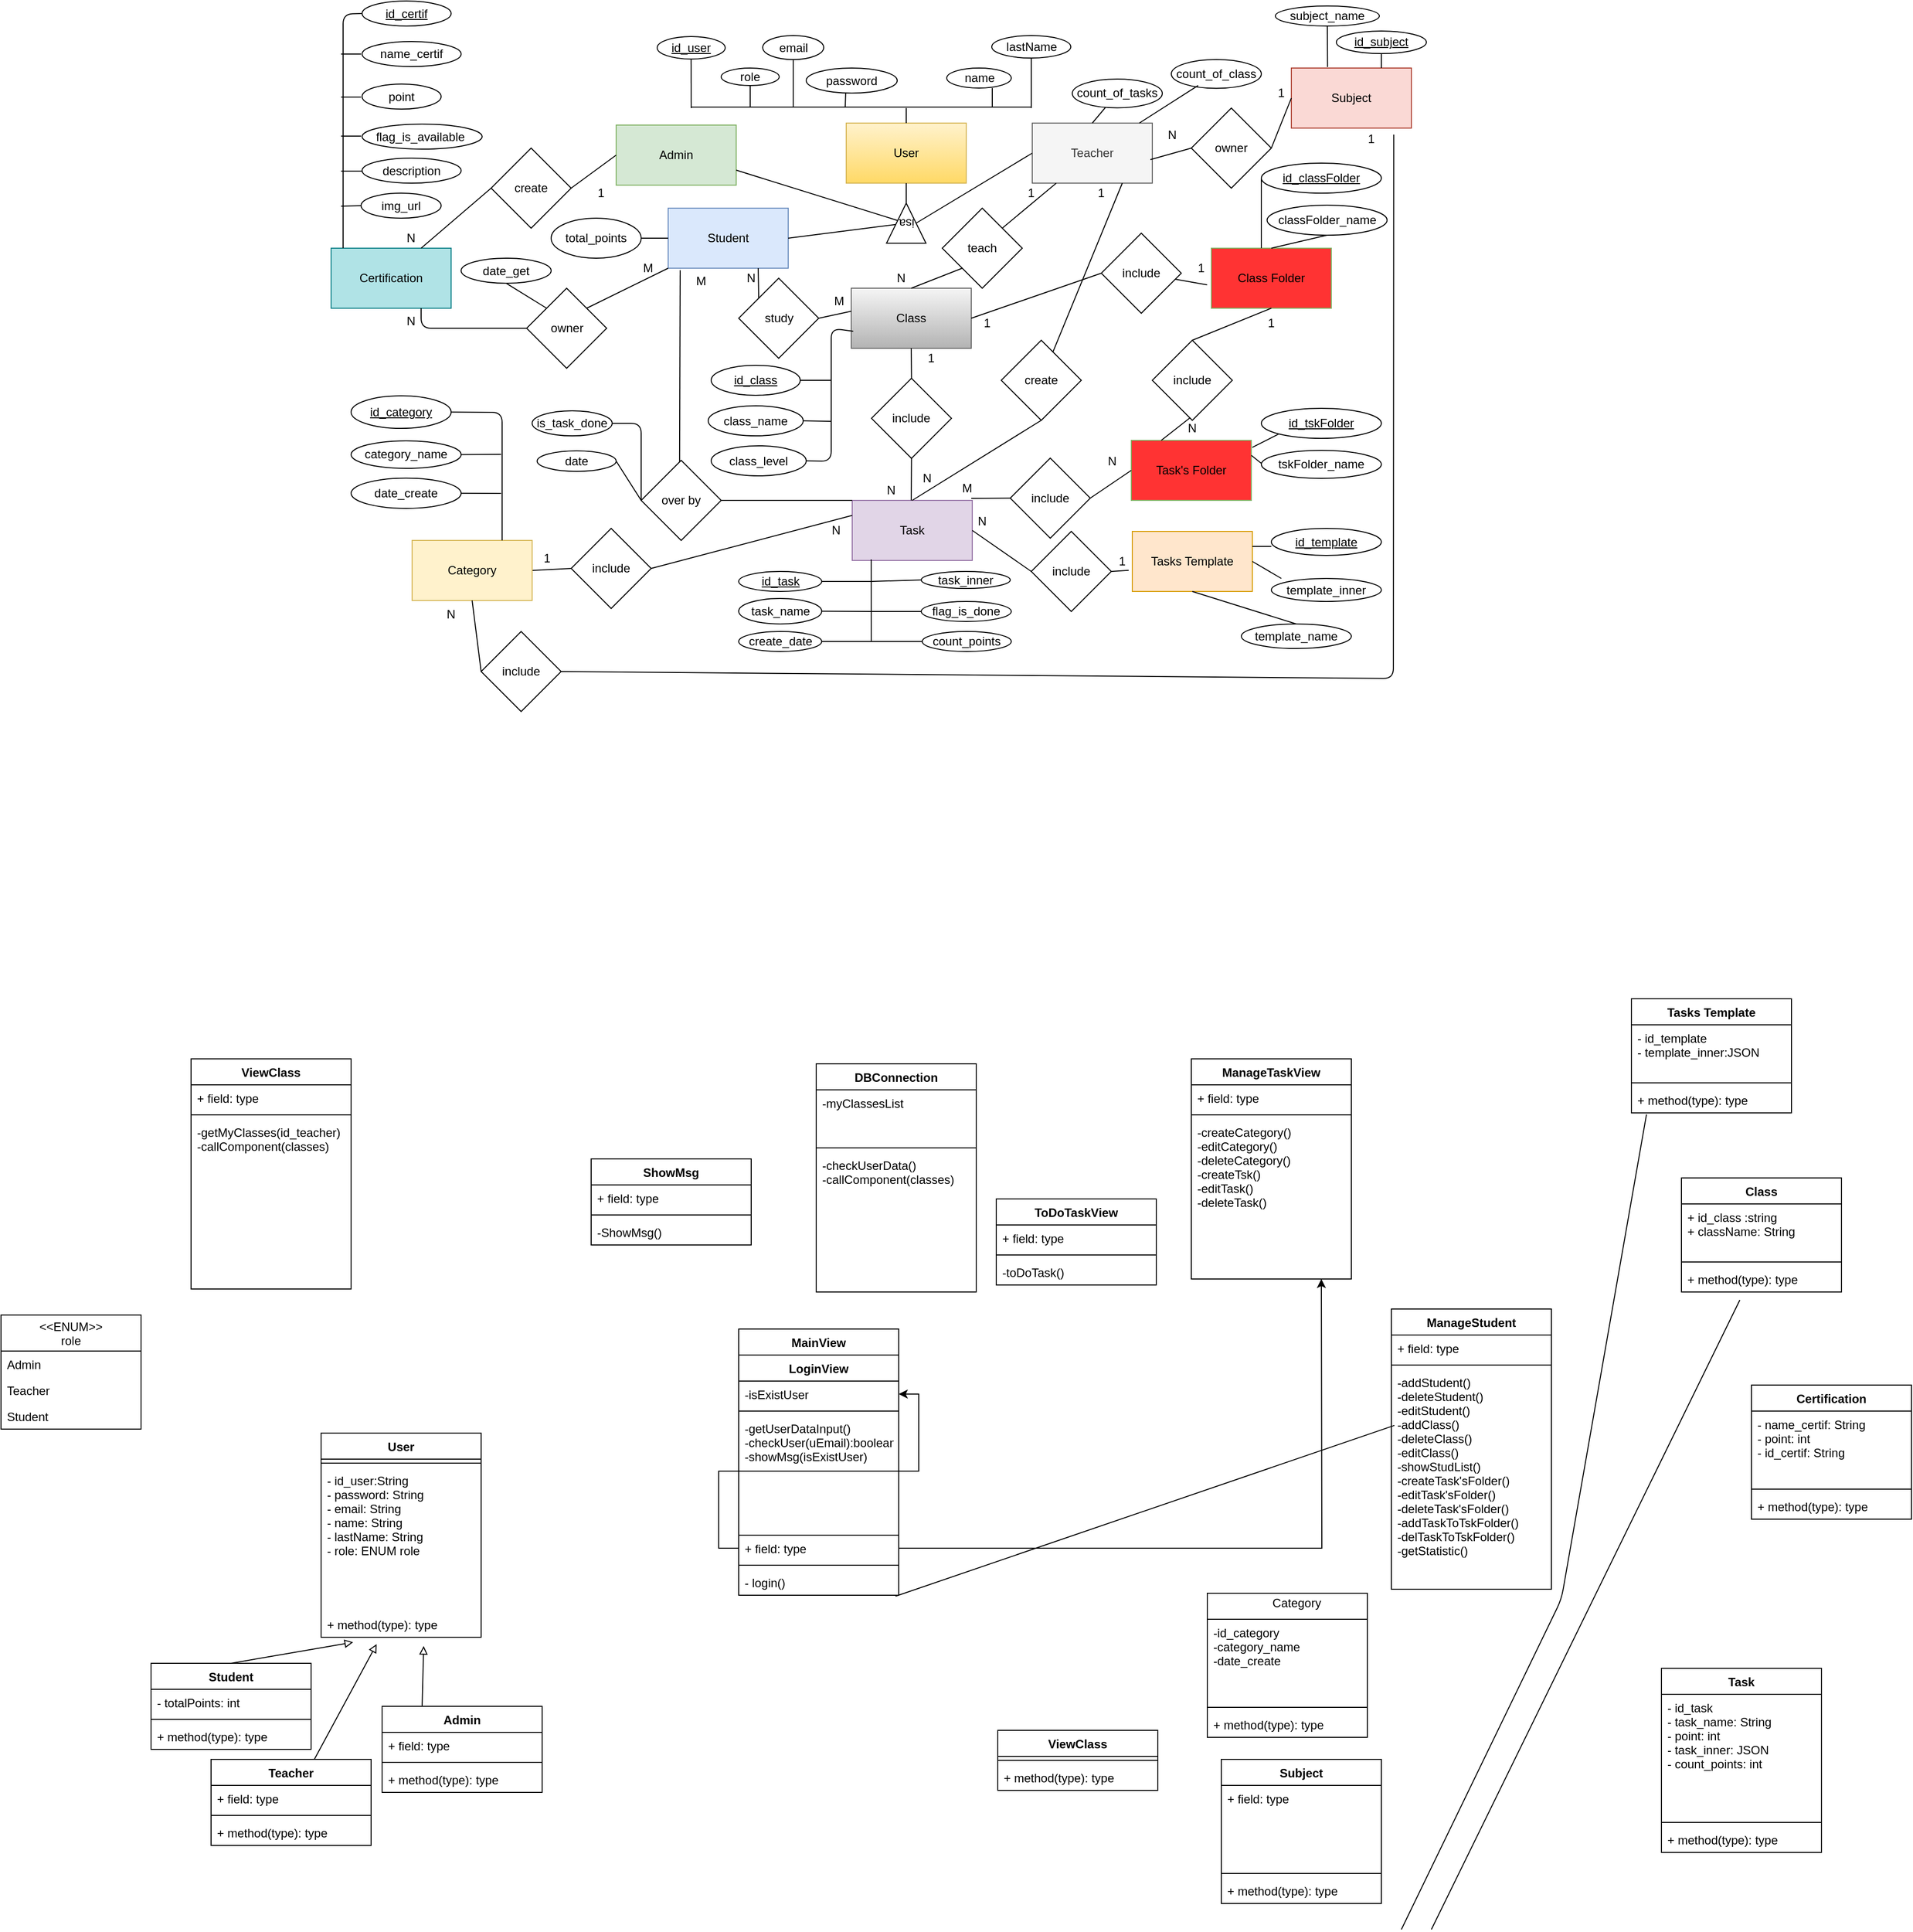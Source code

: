 <mxfile version="13.9.9" type="device"><diagram id="citroUXU-4qU1QGH6VNC" name="Page-1"><mxGraphModel dx="2114" dy="1684" grid="1" gridSize="10" guides="1" tooltips="1" connect="1" arrows="1" fold="1" page="1" pageScale="1" pageWidth="850" pageHeight="1100" math="0" shadow="0"><root><mxCell id="0"/><mxCell id="1" parent="0"/><mxCell id="K24zRtOoZntV-3_vi-3j-1" value="User" style="swimlane;fontStyle=1;align=center;verticalAlign=top;childLayout=stackLayout;horizontal=1;startSize=26;horizontalStack=0;resizeParent=1;resizeParentMax=0;resizeLast=0;collapsible=1;marginBottom=0;" parent="1" vertex="1"><mxGeometry x="-70" y="1334" width="160" height="204" as="geometry"/></mxCell><mxCell id="K24zRtOoZntV-3_vi-3j-3" value="" style="line;strokeWidth=1;fillColor=none;align=left;verticalAlign=middle;spacingTop=-1;spacingLeft=3;spacingRight=3;rotatable=0;labelPosition=right;points=[];portConstraint=eastwest;" parent="K24zRtOoZntV-3_vi-3j-1" vertex="1"><mxGeometry y="26" width="160" height="8" as="geometry"/></mxCell><mxCell id="K24zRtOoZntV-3_vi-3j-2" value="- id_user:String&#10;- password: String&#10;- email: String&#10;- name: String&#10;- lastName: String&#10;- role: ENUM role" style="text;strokeColor=none;fillColor=none;align=left;verticalAlign=top;spacingLeft=4;spacingRight=4;overflow=hidden;rotatable=0;points=[[0,0.5],[1,0.5]];portConstraint=eastwest;" parent="K24zRtOoZntV-3_vi-3j-1" vertex="1"><mxGeometry y="34" width="160" height="144" as="geometry"/></mxCell><mxCell id="K24zRtOoZntV-3_vi-3j-4" value="+ method(type): type" style="text;strokeColor=none;fillColor=none;align=left;verticalAlign=top;spacingLeft=4;spacingRight=4;overflow=hidden;rotatable=0;points=[[0,0.5],[1,0.5]];portConstraint=eastwest;" parent="K24zRtOoZntV-3_vi-3j-1" vertex="1"><mxGeometry y="178" width="160" height="26" as="geometry"/></mxCell><mxCell id="K24zRtOoZntV-3_vi-3j-5" value="Student" style="swimlane;fontStyle=1;align=center;verticalAlign=top;childLayout=stackLayout;horizontal=1;startSize=26;horizontalStack=0;resizeParent=1;resizeParentMax=0;resizeLast=0;collapsible=1;marginBottom=0;" parent="1" vertex="1"><mxGeometry x="-240" y="1564" width="160" height="86" as="geometry"/></mxCell><mxCell id="K24zRtOoZntV-3_vi-3j-6" value="- totalPoints: int" style="text;strokeColor=none;fillColor=none;align=left;verticalAlign=top;spacingLeft=4;spacingRight=4;overflow=hidden;rotatable=0;points=[[0,0.5],[1,0.5]];portConstraint=eastwest;" parent="K24zRtOoZntV-3_vi-3j-5" vertex="1"><mxGeometry y="26" width="160" height="26" as="geometry"/></mxCell><mxCell id="K24zRtOoZntV-3_vi-3j-7" value="" style="line;strokeWidth=1;fillColor=none;align=left;verticalAlign=middle;spacingTop=-1;spacingLeft=3;spacingRight=3;rotatable=0;labelPosition=right;points=[];portConstraint=eastwest;" parent="K24zRtOoZntV-3_vi-3j-5" vertex="1"><mxGeometry y="52" width="160" height="8" as="geometry"/></mxCell><mxCell id="K24zRtOoZntV-3_vi-3j-8" value="+ method(type): type" style="text;strokeColor=none;fillColor=none;align=left;verticalAlign=top;spacingLeft=4;spacingRight=4;overflow=hidden;rotatable=0;points=[[0,0.5],[1,0.5]];portConstraint=eastwest;" parent="K24zRtOoZntV-3_vi-3j-5" vertex="1"><mxGeometry y="60" width="160" height="26" as="geometry"/></mxCell><mxCell id="K24zRtOoZntV-3_vi-3j-9" value="Teacher" style="swimlane;fontStyle=1;align=center;verticalAlign=top;childLayout=stackLayout;horizontal=1;startSize=26;horizontalStack=0;resizeParent=1;resizeParentMax=0;resizeLast=0;collapsible=1;marginBottom=0;" parent="1" vertex="1"><mxGeometry x="-180" y="1660" width="160" height="86" as="geometry"/></mxCell><mxCell id="K24zRtOoZntV-3_vi-3j-10" value="+ field: type" style="text;strokeColor=none;fillColor=none;align=left;verticalAlign=top;spacingLeft=4;spacingRight=4;overflow=hidden;rotatable=0;points=[[0,0.5],[1,0.5]];portConstraint=eastwest;" parent="K24zRtOoZntV-3_vi-3j-9" vertex="1"><mxGeometry y="26" width="160" height="26" as="geometry"/></mxCell><mxCell id="K24zRtOoZntV-3_vi-3j-11" value="" style="line;strokeWidth=1;fillColor=none;align=left;verticalAlign=middle;spacingTop=-1;spacingLeft=3;spacingRight=3;rotatable=0;labelPosition=right;points=[];portConstraint=eastwest;" parent="K24zRtOoZntV-3_vi-3j-9" vertex="1"><mxGeometry y="52" width="160" height="8" as="geometry"/></mxCell><mxCell id="K24zRtOoZntV-3_vi-3j-12" value="+ method(type): type" style="text;strokeColor=none;fillColor=none;align=left;verticalAlign=top;spacingLeft=4;spacingRight=4;overflow=hidden;rotatable=0;points=[[0,0.5],[1,0.5]];portConstraint=eastwest;" parent="K24zRtOoZntV-3_vi-3j-9" vertex="1"><mxGeometry y="60" width="160" height="26" as="geometry"/></mxCell><mxCell id="K24zRtOoZntV-3_vi-3j-13" value="Admin" style="swimlane;fontStyle=1;align=center;verticalAlign=top;childLayout=stackLayout;horizontal=1;startSize=26;horizontalStack=0;resizeParent=1;resizeParentMax=0;resizeLast=0;collapsible=1;marginBottom=0;" parent="1" vertex="1"><mxGeometry x="-9" y="1607" width="160" height="86" as="geometry"/></mxCell><mxCell id="K24zRtOoZntV-3_vi-3j-14" value="+ field: type" style="text;strokeColor=none;fillColor=none;align=left;verticalAlign=top;spacingLeft=4;spacingRight=4;overflow=hidden;rotatable=0;points=[[0,0.5],[1,0.5]];portConstraint=eastwest;" parent="K24zRtOoZntV-3_vi-3j-13" vertex="1"><mxGeometry y="26" width="160" height="26" as="geometry"/></mxCell><mxCell id="K24zRtOoZntV-3_vi-3j-15" value="" style="line;strokeWidth=1;fillColor=none;align=left;verticalAlign=middle;spacingTop=-1;spacingLeft=3;spacingRight=3;rotatable=0;labelPosition=right;points=[];portConstraint=eastwest;" parent="K24zRtOoZntV-3_vi-3j-13" vertex="1"><mxGeometry y="52" width="160" height="8" as="geometry"/></mxCell><mxCell id="K24zRtOoZntV-3_vi-3j-16" value="+ method(type): type" style="text;strokeColor=none;fillColor=none;align=left;verticalAlign=top;spacingLeft=4;spacingRight=4;overflow=hidden;rotatable=0;points=[[0,0.5],[1,0.5]];portConstraint=eastwest;" parent="K24zRtOoZntV-3_vi-3j-13" vertex="1"><mxGeometry y="60" width="160" height="26" as="geometry"/></mxCell><mxCell id="K24zRtOoZntV-3_vi-3j-17" value="" style="endArrow=block;html=1;exitX=0.5;exitY=0;exitDx=0;exitDy=0;entryX=0.2;entryY=1.192;entryDx=0;entryDy=0;entryPerimeter=0;endFill=0;" parent="1" source="K24zRtOoZntV-3_vi-3j-5" target="K24zRtOoZntV-3_vi-3j-4" edge="1"><mxGeometry width="50" height="50" relative="1" as="geometry"><mxPoint x="230" y="1624" as="sourcePoint"/><mxPoint x="280" y="1574" as="targetPoint"/></mxGeometry></mxCell><mxCell id="K24zRtOoZntV-3_vi-3j-18" value="" style="endArrow=block;html=1;entryX=0.347;entryY=1.265;entryDx=0;entryDy=0;entryPerimeter=0;endFill=0;" parent="1" source="K24zRtOoZntV-3_vi-3j-9" target="K24zRtOoZntV-3_vi-3j-4" edge="1"><mxGeometry width="50" height="50" relative="1" as="geometry"><mxPoint x="-150" y="1574" as="sourcePoint"/><mxPoint x="-28" y="1472.992" as="targetPoint"/></mxGeometry></mxCell><mxCell id="K24zRtOoZntV-3_vi-3j-19" value="" style="endArrow=block;html=1;exitX=0.25;exitY=0;exitDx=0;exitDy=0;entryX=0.641;entryY=1.337;entryDx=0;entryDy=0;entryPerimeter=0;endFill=0;" parent="1" source="K24zRtOoZntV-3_vi-3j-13" target="K24zRtOoZntV-3_vi-3j-4" edge="1"><mxGeometry width="50" height="50" relative="1" as="geometry"><mxPoint x="-140" y="1584" as="sourcePoint"/><mxPoint x="-18" y="1482.992" as="targetPoint"/></mxGeometry></mxCell><mxCell id="K24zRtOoZntV-3_vi-3j-20" value="Certification" style="swimlane;fontStyle=1;align=center;verticalAlign=top;childLayout=stackLayout;horizontal=1;startSize=26;horizontalStack=0;resizeParent=1;resizeParentMax=0;resizeLast=0;collapsible=1;marginBottom=0;" parent="1" vertex="1"><mxGeometry x="1360" y="1286" width="160" height="134" as="geometry"/></mxCell><mxCell id="K24zRtOoZntV-3_vi-3j-21" value="- name_certif: String&#10;- point: int&#10;- id_certif: String&#10;&#10;&#10;" style="text;strokeColor=none;fillColor=none;align=left;verticalAlign=top;spacingLeft=4;spacingRight=4;overflow=hidden;rotatable=0;points=[[0,0.5],[1,0.5]];portConstraint=eastwest;" parent="K24zRtOoZntV-3_vi-3j-20" vertex="1"><mxGeometry y="26" width="160" height="74" as="geometry"/></mxCell><mxCell id="K24zRtOoZntV-3_vi-3j-22" value="" style="line;strokeWidth=1;fillColor=none;align=left;verticalAlign=middle;spacingTop=-1;spacingLeft=3;spacingRight=3;rotatable=0;labelPosition=right;points=[];portConstraint=eastwest;" parent="K24zRtOoZntV-3_vi-3j-20" vertex="1"><mxGeometry y="100" width="160" height="8" as="geometry"/></mxCell><mxCell id="K24zRtOoZntV-3_vi-3j-23" value="+ method(type): type" style="text;strokeColor=none;fillColor=none;align=left;verticalAlign=top;spacingLeft=4;spacingRight=4;overflow=hidden;rotatable=0;points=[[0,0.5],[1,0.5]];portConstraint=eastwest;" parent="K24zRtOoZntV-3_vi-3j-20" vertex="1"><mxGeometry y="108" width="160" height="26" as="geometry"/></mxCell><mxCell id="K24zRtOoZntV-3_vi-3j-24" value="Class" style="swimlane;fontStyle=1;align=center;verticalAlign=top;childLayout=stackLayout;horizontal=1;startSize=26;horizontalStack=0;resizeParent=1;resizeParentMax=0;resizeLast=0;collapsible=1;marginBottom=0;" parent="1" vertex="1"><mxGeometry x="1290" y="1079" width="160" height="114" as="geometry"/></mxCell><mxCell id="K24zRtOoZntV-3_vi-3j-25" value="+ id_class :string&#10;+ className: String&#10;&#10;" style="text;strokeColor=none;fillColor=none;align=left;verticalAlign=top;spacingLeft=4;spacingRight=4;overflow=hidden;rotatable=0;points=[[0,0.5],[1,0.5]];portConstraint=eastwest;" parent="K24zRtOoZntV-3_vi-3j-24" vertex="1"><mxGeometry y="26" width="160" height="54" as="geometry"/></mxCell><mxCell id="K24zRtOoZntV-3_vi-3j-26" value="" style="line;strokeWidth=1;fillColor=none;align=left;verticalAlign=middle;spacingTop=-1;spacingLeft=3;spacingRight=3;rotatable=0;labelPosition=right;points=[];portConstraint=eastwest;" parent="K24zRtOoZntV-3_vi-3j-24" vertex="1"><mxGeometry y="80" width="160" height="8" as="geometry"/></mxCell><mxCell id="K24zRtOoZntV-3_vi-3j-27" value="+ method(type): type" style="text;strokeColor=none;fillColor=none;align=left;verticalAlign=top;spacingLeft=4;spacingRight=4;overflow=hidden;rotatable=0;points=[[0,0.5],[1,0.5]];portConstraint=eastwest;" parent="K24zRtOoZntV-3_vi-3j-24" vertex="1"><mxGeometry y="88" width="160" height="26" as="geometry"/></mxCell><mxCell id="K24zRtOoZntV-3_vi-3j-28" value="Task" style="swimlane;fontStyle=1;align=center;verticalAlign=top;childLayout=stackLayout;horizontal=1;startSize=26;horizontalStack=0;resizeParent=1;resizeParentMax=0;resizeLast=0;collapsible=1;marginBottom=0;" parent="1" vertex="1"><mxGeometry x="1270" y="1569" width="160" height="184" as="geometry"/></mxCell><mxCell id="K24zRtOoZntV-3_vi-3j-29" value="- id_task&#10;- task_name: String&#10;- point: int&#10;- task_inner: JSON&#10;- count_points: int" style="text;strokeColor=none;fillColor=none;align=left;verticalAlign=top;spacingLeft=4;spacingRight=4;overflow=hidden;rotatable=0;points=[[0,0.5],[1,0.5]];portConstraint=eastwest;" parent="K24zRtOoZntV-3_vi-3j-28" vertex="1"><mxGeometry y="26" width="160" height="124" as="geometry"/></mxCell><mxCell id="K24zRtOoZntV-3_vi-3j-30" value="" style="line;strokeWidth=1;fillColor=none;align=left;verticalAlign=middle;spacingTop=-1;spacingLeft=3;spacingRight=3;rotatable=0;labelPosition=right;points=[];portConstraint=eastwest;" parent="K24zRtOoZntV-3_vi-3j-28" vertex="1"><mxGeometry y="150" width="160" height="8" as="geometry"/></mxCell><mxCell id="K24zRtOoZntV-3_vi-3j-31" value="+ method(type): type" style="text;strokeColor=none;fillColor=none;align=left;verticalAlign=top;spacingLeft=4;spacingRight=4;overflow=hidden;rotatable=0;points=[[0,0.5],[1,0.5]];portConstraint=eastwest;" parent="K24zRtOoZntV-3_vi-3j-28" vertex="1"><mxGeometry y="158" width="160" height="26" as="geometry"/></mxCell><mxCell id="K24zRtOoZntV-3_vi-3j-32" value="Tasks Template" style="swimlane;fontStyle=1;align=center;verticalAlign=top;childLayout=stackLayout;horizontal=1;startSize=26;horizontalStack=0;resizeParent=1;resizeParentMax=0;resizeLast=0;collapsible=1;marginBottom=0;" parent="1" vertex="1"><mxGeometry x="1240" y="900" width="160" height="114" as="geometry"/></mxCell><mxCell id="K24zRtOoZntV-3_vi-3j-33" value="- id_template&#10;- template_inner:JSON" style="text;strokeColor=none;fillColor=none;align=left;verticalAlign=top;spacingLeft=4;spacingRight=4;overflow=hidden;rotatable=0;points=[[0,0.5],[1,0.5]];portConstraint=eastwest;" parent="K24zRtOoZntV-3_vi-3j-32" vertex="1"><mxGeometry y="26" width="160" height="54" as="geometry"/></mxCell><mxCell id="K24zRtOoZntV-3_vi-3j-34" value="" style="line;strokeWidth=1;fillColor=none;align=left;verticalAlign=middle;spacingTop=-1;spacingLeft=3;spacingRight=3;rotatable=0;labelPosition=right;points=[];portConstraint=eastwest;" parent="K24zRtOoZntV-3_vi-3j-32" vertex="1"><mxGeometry y="80" width="160" height="8" as="geometry"/></mxCell><mxCell id="K24zRtOoZntV-3_vi-3j-35" value="+ method(type): type" style="text;strokeColor=none;fillColor=none;align=left;verticalAlign=top;spacingLeft=4;spacingRight=4;overflow=hidden;rotatable=0;points=[[0,0.5],[1,0.5]];portConstraint=eastwest;" parent="K24zRtOoZntV-3_vi-3j-32" vertex="1"><mxGeometry y="88" width="160" height="26" as="geometry"/></mxCell><mxCell id="K24zRtOoZntV-3_vi-3j-36" value="Subject" style="swimlane;fontStyle=1;align=center;verticalAlign=top;childLayout=stackLayout;horizontal=1;startSize=26;horizontalStack=0;resizeParent=1;resizeParentMax=0;resizeLast=0;collapsible=1;marginBottom=0;" parent="1" vertex="1"><mxGeometry x="830" y="1660" width="160" height="144" as="geometry"/></mxCell><mxCell id="K24zRtOoZntV-3_vi-3j-37" value="+ field: type" style="text;strokeColor=none;fillColor=none;align=left;verticalAlign=top;spacingLeft=4;spacingRight=4;overflow=hidden;rotatable=0;points=[[0,0.5],[1,0.5]];portConstraint=eastwest;" parent="K24zRtOoZntV-3_vi-3j-36" vertex="1"><mxGeometry y="26" width="160" height="84" as="geometry"/></mxCell><mxCell id="K24zRtOoZntV-3_vi-3j-38" value="" style="line;strokeWidth=1;fillColor=none;align=left;verticalAlign=middle;spacingTop=-1;spacingLeft=3;spacingRight=3;rotatable=0;labelPosition=right;points=[];portConstraint=eastwest;" parent="K24zRtOoZntV-3_vi-3j-36" vertex="1"><mxGeometry y="110" width="160" height="8" as="geometry"/></mxCell><mxCell id="K24zRtOoZntV-3_vi-3j-39" value="+ method(type): type" style="text;strokeColor=none;fillColor=none;align=left;verticalAlign=top;spacingLeft=4;spacingRight=4;overflow=hidden;rotatable=0;points=[[0,0.5],[1,0.5]];portConstraint=eastwest;" parent="K24zRtOoZntV-3_vi-3j-36" vertex="1"><mxGeometry y="118" width="160" height="26" as="geometry"/></mxCell><mxCell id="K24zRtOoZntV-3_vi-3j-40" value="&lt;&lt;ENUM&gt;&gt;&#10;role" style="swimlane;fontStyle=0;childLayout=stackLayout;horizontal=1;startSize=36;fillColor=none;horizontalStack=0;resizeParent=1;resizeParentMax=0;resizeLast=0;collapsible=1;marginBottom=0;" parent="1" vertex="1"><mxGeometry x="-390" y="1216" width="140" height="114" as="geometry"/></mxCell><mxCell id="K24zRtOoZntV-3_vi-3j-41" value="Admin" style="text;strokeColor=none;fillColor=none;align=left;verticalAlign=top;spacingLeft=4;spacingRight=4;overflow=hidden;rotatable=0;points=[[0,0.5],[1,0.5]];portConstraint=eastwest;" parent="K24zRtOoZntV-3_vi-3j-40" vertex="1"><mxGeometry y="36" width="140" height="26" as="geometry"/></mxCell><mxCell id="K24zRtOoZntV-3_vi-3j-42" value="Teacher" style="text;strokeColor=none;fillColor=none;align=left;verticalAlign=top;spacingLeft=4;spacingRight=4;overflow=hidden;rotatable=0;points=[[0,0.5],[1,0.5]];portConstraint=eastwest;" parent="K24zRtOoZntV-3_vi-3j-40" vertex="1"><mxGeometry y="62" width="140" height="26" as="geometry"/></mxCell><mxCell id="K24zRtOoZntV-3_vi-3j-43" value="Student" style="text;strokeColor=none;fillColor=none;align=left;verticalAlign=top;spacingLeft=4;spacingRight=4;overflow=hidden;rotatable=0;points=[[0,0.5],[1,0.5]];portConstraint=eastwest;" parent="K24zRtOoZntV-3_vi-3j-40" vertex="1"><mxGeometry y="88" width="140" height="26" as="geometry"/></mxCell><mxCell id="Fzkybpw-dfH8qvvgGlZj-28" value="" style="swimlane;fontStyle=1;align=center;verticalAlign=top;childLayout=stackLayout;horizontal=1;startSize=26;horizontalStack=0;resizeParent=1;resizeParentMax=0;resizeLast=0;collapsible=1;marginBottom=0;" parent="1" vertex="1"><mxGeometry x="816" y="1494" width="160" height="144" as="geometry"/></mxCell><mxCell id="Fzkybpw-dfH8qvvgGlZj-29" value="-id_category&#10;-category_name&#10;-date_create" style="text;strokeColor=none;fillColor=none;align=left;verticalAlign=top;spacingLeft=4;spacingRight=4;overflow=hidden;rotatable=0;points=[[0,0.5],[1,0.5]];portConstraint=eastwest;" parent="Fzkybpw-dfH8qvvgGlZj-28" vertex="1"><mxGeometry y="26" width="160" height="84" as="geometry"/></mxCell><mxCell id="Fzkybpw-dfH8qvvgGlZj-30" value="" style="line;strokeWidth=1;fillColor=none;align=left;verticalAlign=middle;spacingTop=-1;spacingLeft=3;spacingRight=3;rotatable=0;labelPosition=right;points=[];portConstraint=eastwest;" parent="Fzkybpw-dfH8qvvgGlZj-28" vertex="1"><mxGeometry y="110" width="160" height="8" as="geometry"/></mxCell><mxCell id="Fzkybpw-dfH8qvvgGlZj-31" value="+ method(type): type" style="text;strokeColor=none;fillColor=none;align=left;verticalAlign=top;spacingLeft=4;spacingRight=4;overflow=hidden;rotatable=0;points=[[0,0.5],[1,0.5]];portConstraint=eastwest;" parent="Fzkybpw-dfH8qvvgGlZj-28" vertex="1"><mxGeometry y="118" width="160" height="26" as="geometry"/></mxCell><mxCell id="Fzkybpw-dfH8qvvgGlZj-32" value="Category" style="text;html=1;align=center;verticalAlign=middle;resizable=0;points=[];autosize=1;" parent="1" vertex="1"><mxGeometry x="875" y="1494" width="60" height="20" as="geometry"/></mxCell><mxCell id="KqQPw_3xx_vF-DBAh_zQ-1" value="ViewClass" style="swimlane;fontStyle=1;align=center;verticalAlign=top;childLayout=stackLayout;horizontal=1;startSize=26;horizontalStack=0;resizeParent=1;resizeParentMax=0;resizeLast=0;collapsible=1;marginBottom=0;" parent="1" vertex="1"><mxGeometry x="606.5" y="1631" width="160" height="60" as="geometry"/></mxCell><mxCell id="KqQPw_3xx_vF-DBAh_zQ-3" value="" style="line;strokeWidth=1;fillColor=none;align=left;verticalAlign=middle;spacingTop=-1;spacingLeft=3;spacingRight=3;rotatable=0;labelPosition=right;points=[];portConstraint=eastwest;" parent="KqQPw_3xx_vF-DBAh_zQ-1" vertex="1"><mxGeometry y="26" width="160" height="8" as="geometry"/></mxCell><mxCell id="KqQPw_3xx_vF-DBAh_zQ-4" value="+ method(type): type" style="text;strokeColor=none;fillColor=none;align=left;verticalAlign=top;spacingLeft=4;spacingRight=4;overflow=hidden;rotatable=0;points=[[0,0.5],[1,0.5]];portConstraint=eastwest;" parent="KqQPw_3xx_vF-DBAh_zQ-1" vertex="1"><mxGeometry y="34" width="160" height="26" as="geometry"/></mxCell><mxCell id="GWb6KoNu6GUE-jt_XB-O-1" value="Student" style="rounded=0;whiteSpace=wrap;html=1;fillColor=#dae8fc;strokeColor=#6c8ebf;" parent="1" vertex="1"><mxGeometry x="277" y="110" width="120" height="60" as="geometry"/></mxCell><mxCell id="GWb6KoNu6GUE-jt_XB-O-2" value="Teacher" style="rounded=0;whiteSpace=wrap;html=1;fillColor=#f5f5f5;strokeColor=#666666;fontColor=#333333;" parent="1" vertex="1"><mxGeometry x="641" y="25" width="120" height="60" as="geometry"/></mxCell><mxCell id="GWb6KoNu6GUE-jt_XB-O-3" value="&lt;p style=&quot;margin: 0in ; font-family: &amp;#34;calibri&amp;#34; ; font-size: 12.0pt&quot;&gt;&lt;br&gt;&lt;/p&gt;" style="text;whiteSpace=wrap;html=1;" parent="1" vertex="1"><mxGeometry x="51" y="110" width="90" height="30" as="geometry"/></mxCell><mxCell id="GWb6KoNu6GUE-jt_XB-O-5" value="password" style="ellipse;whiteSpace=wrap;html=1;" parent="1" vertex="1"><mxGeometry x="415" y="-30" width="91" height="25" as="geometry"/></mxCell><mxCell id="GWb6KoNu6GUE-jt_XB-O-7" value="lastName" style="ellipse;whiteSpace=wrap;html=1;" parent="1" vertex="1"><mxGeometry x="600.5" y="-62.5" width="79" height="22.5" as="geometry"/></mxCell><mxCell id="GWb6KoNu6GUE-jt_XB-O-8" value="name" style="ellipse;whiteSpace=wrap;html=1;" parent="1" vertex="1"><mxGeometry x="555.5" y="-30" width="64.5" height="20" as="geometry"/></mxCell><mxCell id="GWb6KoNu6GUE-jt_XB-O-9" value="User" style="rounded=0;whiteSpace=wrap;html=1;gradientColor=#ffd966;fillColor=#fff2cc;strokeColor=#d6b656;" parent="1" vertex="1"><mxGeometry x="455" y="25" width="120" height="60" as="geometry"/></mxCell><mxCell id="GWb6KoNu6GUE-jt_XB-O-10" value="isa" style="triangle;whiteSpace=wrap;html=1;rotation=-180;direction=south;" parent="1" vertex="1"><mxGeometry x="495.3" y="105" width="39.4" height="40" as="geometry"/></mxCell><mxCell id="GWb6KoNu6GUE-jt_XB-O-11" value="" style="endArrow=none;html=1;exitX=1;exitY=0.5;exitDx=0;exitDy=0;entryX=0.5;entryY=1;entryDx=0;entryDy=0;" parent="1" source="GWb6KoNu6GUE-jt_XB-O-10" target="GWb6KoNu6GUE-jt_XB-O-9" edge="1"><mxGeometry width="50" height="50" relative="1" as="geometry"><mxPoint x="340" y="90" as="sourcePoint"/><mxPoint x="510" y="130" as="targetPoint"/><Array as="points"/></mxGeometry></mxCell><mxCell id="GWb6KoNu6GUE-jt_XB-O-12" value="" style="endArrow=none;html=1;exitX=1;exitY=0.5;exitDx=0;exitDy=0;" parent="1" source="GWb6KoNu6GUE-jt_XB-O-1" target="GWb6KoNu6GUE-jt_XB-O-10" edge="1"><mxGeometry width="50" height="50" relative="1" as="geometry"><mxPoint x="260" y="130" as="sourcePoint"/><mxPoint x="430" y="50" as="targetPoint"/></mxGeometry></mxCell><mxCell id="GWb6KoNu6GUE-jt_XB-O-13" value="Task" style="rounded=0;whiteSpace=wrap;html=1;fillColor=#e1d5e7;strokeColor=#9673a6;" parent="1" vertex="1"><mxGeometry x="461" y="402" width="120" height="60" as="geometry"/></mxCell><mxCell id="GWb6KoNu6GUE-jt_XB-O-14" value="id_task&lt;span style=&quot;color: rgba(0 , 0 , 0 , 0) ; font-family: monospace ; font-size: 0px&quot;&gt;%3CmxGraphModel%3E%3Croot%3E%3CmxCell%20id%3D%220%22%2F%3E%3CmxCell%20id%3D%221%22%20parent%3D%220%22%2F%3E%3CmxCell%20id%3D%222%22%20value%3D%22id_student%22%20style%3D%22ellipse%3BwhiteSpace%3Dwrap%3Bhtml%3D1%3B%22%20vertex%3D%221%22%20parent%3D%221%22%3E%3CmxGeometry%20x%3D%2221%22%20y%3D%22120%22%20width%3D%22120%22%20height%3D%2240%22%20as%3D%22geometry%22%2F%3E%3C%2FmxCell%3E%3C%2Froot%3E%3C%2FmxGraphModel%3E&lt;/span&gt;&lt;span style=&quot;color: rgba(0 , 0 , 0 , 0) ; font-family: monospace ; font-size: 0px&quot;&gt;%3CmxGraphModel%3E%3Croot%3E%3CmxCell%20id%3D%220%22%2F%3E%3CmxCell%20id%3D%221%22%20parent%3D%220%22%2F%3E%3CmxCell%20id%3D%222%22%20value%3D%22id_student%22%20style%3D%22ellipse%3BwhiteSpace%3Dwrap%3Bhtml%3D1%3B%22%20vertex%3D%221%22%20parent%3D%221%22%3E%3CmxGeometry%20x%3D%2221%22%20y%3D%22120%22%20width%3D%22120%22%20height%3D%2240%22%20as%3D%22geometry%22%2F%3E%3C%2FmxCell%3E%3C%2Froot%3E%3C%2FmxGraphModel%3E&lt;/span&gt;&lt;span style=&quot;color: rgba(0 , 0 , 0 , 0) ; font-family: monospace ; font-size: 0px&quot;&gt;%3CmxGraphModel%3E%3Croot%3E%3CmxCell%20id%3D%220%22%2F%3E%3CmxCell%20id%3D%221%22%20parent%3D%220%22%2F%3E%3CmxCell%20id%3D%222%22%20value%3D%22id_student%22%20style%3D%22ellipse%3BwhiteSpace%3Dwrap%3Bhtml%3D1%3B%22%20vertex%3D%221%22%20parent%3D%221%22%3E%3CmxGeometry%20x%3D%2221%22%20y%3D%22120%22%20width%3D%22120%22%20height%3D%2240%22%20as%3D%22geometry%22%2F%3E%3C%2FmxCell%3E%3C%2Froot%3E%3C%2FmxGraphModel%3E&lt;/span&gt;" style="ellipse;whiteSpace=wrap;html=1;fontStyle=4" parent="1" vertex="1"><mxGeometry x="347.5" y="473" width="83" height="20" as="geometry"/></mxCell><mxCell id="GWb6KoNu6GUE-jt_XB-O-15" value="task_name" style="ellipse;whiteSpace=wrap;html=1;" parent="1" vertex="1"><mxGeometry x="347.5" y="500" width="83" height="25.5" as="geometry"/></mxCell><mxCell id="GWb6KoNu6GUE-jt_XB-O-16" value="task_inner" style="ellipse;whiteSpace=wrap;html=1;" parent="1" vertex="1"><mxGeometry x="530" y="473" width="89" height="17" as="geometry"/></mxCell><mxCell id="GWb6KoNu6GUE-jt_XB-O-17" value="Tasks Template" style="rounded=0;whiteSpace=wrap;html=1;fillColor=#ffe6cc;strokeColor=#d79b00;" parent="1" vertex="1"><mxGeometry x="741" y="433" width="120" height="60" as="geometry"/></mxCell><mxCell id="GWb6KoNu6GUE-jt_XB-O-18" value="id_template" style="ellipse;whiteSpace=wrap;html=1;fontStyle=4" parent="1" vertex="1"><mxGeometry x="880" y="430" width="110" height="27" as="geometry"/></mxCell><mxCell id="GWb6KoNu6GUE-jt_XB-O-19" value="template_inner" style="ellipse;whiteSpace=wrap;html=1;" parent="1" vertex="1"><mxGeometry x="880" y="480" width="110" height="23" as="geometry"/></mxCell><mxCell id="GWb6KoNu6GUE-jt_XB-O-20" value="Subject" style="rounded=0;whiteSpace=wrap;html=1;fillColor=#fad9d5;strokeColor=#ae4132;" parent="1" vertex="1"><mxGeometry x="900" y="-30" width="120" height="60" as="geometry"/></mxCell><mxCell id="GWb6KoNu6GUE-jt_XB-O-21" value="id_subject" style="ellipse;whiteSpace=wrap;html=1;fontStyle=4" parent="1" vertex="1"><mxGeometry x="945" y="-67" width="90" height="22.5" as="geometry"/></mxCell><mxCell id="GWb6KoNu6GUE-jt_XB-O-22" value="subject_name" style="ellipse;whiteSpace=wrap;html=1;" parent="1" vertex="1"><mxGeometry x="884" y="-92" width="104" height="20" as="geometry"/></mxCell><mxCell id="GWb6KoNu6GUE-jt_XB-O-23" value="total_points" style="ellipse;whiteSpace=wrap;html=1;" parent="1" vertex="1"><mxGeometry x="160" y="120" width="90" height="40" as="geometry"/></mxCell><mxCell id="GWb6KoNu6GUE-jt_XB-O-24" value="Admin" style="rounded=0;whiteSpace=wrap;html=1;fillColor=#d5e8d4;strokeColor=#82b366;" parent="1" vertex="1"><mxGeometry x="225" y="27" width="120" height="60" as="geometry"/></mxCell><mxCell id="GWb6KoNu6GUE-jt_XB-O-25" value="Certification" style="rounded=0;whiteSpace=wrap;html=1;fillColor=#b0e3e6;strokeColor=#0e8088;" parent="1" vertex="1"><mxGeometry x="-60" y="150" width="120" height="60" as="geometry"/></mxCell><mxCell id="GWb6KoNu6GUE-jt_XB-O-26" value="Class" style="rounded=0;whiteSpace=wrap;html=1;gradientColor=#b3b3b3;fillColor=#f5f5f5;strokeColor=#666666;" parent="1" vertex="1"><mxGeometry x="460" y="190" width="120" height="60" as="geometry"/></mxCell><mxCell id="GWb6KoNu6GUE-jt_XB-O-27" value="&lt;u&gt;id_class&lt;/u&gt;" style="ellipse;whiteSpace=wrap;html=1;" parent="1" vertex="1"><mxGeometry x="320" y="267" width="89" height="30" as="geometry"/></mxCell><mxCell id="GWb6KoNu6GUE-jt_XB-O-28" value="class_name" style="ellipse;whiteSpace=wrap;html=1;" parent="1" vertex="1"><mxGeometry x="317" y="307.5" width="95" height="30" as="geometry"/></mxCell><mxCell id="GWb6KoNu6GUE-jt_XB-O-29" value="template_name" style="ellipse;whiteSpace=wrap;html=1;" parent="1" vertex="1"><mxGeometry x="850" y="525.5" width="110" height="24.5" as="geometry"/></mxCell><mxCell id="GWb6KoNu6GUE-jt_XB-O-31" value="" style="endArrow=none;html=1;exitX=0.5;exitY=1;exitDx=0;exitDy=0;" parent="1" source="8-bcMM5id6f67Cfw-4Za-11" edge="1"><mxGeometry width="50" height="50" relative="1" as="geometry"><mxPoint x="400.024" y="-41.476" as="sourcePoint"/><mxPoint x="402" y="9" as="targetPoint"/></mxGeometry></mxCell><mxCell id="GWb6KoNu6GUE-jt_XB-O-32" value="" style="endArrow=none;html=1;exitX=0.434;exitY=0.983;exitDx=0;exitDy=0;exitPerimeter=0;" parent="1" source="GWb6KoNu6GUE-jt_XB-O-5" edge="1"><mxGeometry width="50" height="50" relative="1" as="geometry"><mxPoint x="454" y="-8" as="sourcePoint"/><mxPoint x="454" y="9" as="targetPoint"/></mxGeometry></mxCell><mxCell id="GWb6KoNu6GUE-jt_XB-O-33" value="" style="endArrow=none;html=1;entryX=0.5;entryY=1;entryDx=0;entryDy=0;" parent="1" target="GWb6KoNu6GUE-jt_XB-O-7" edge="1"><mxGeometry width="50" height="50" relative="1" as="geometry"><mxPoint x="640" y="10" as="sourcePoint"/><mxPoint x="584.5" y="-117" as="targetPoint"/></mxGeometry></mxCell><mxCell id="GWb6KoNu6GUE-jt_XB-O-34" value="" style="endArrow=none;html=1;entryX=0;entryY=0.5;entryDx=0;entryDy=0;exitX=0.5;exitY=1;exitDx=0;exitDy=0;" parent="1" source="GWb6KoNu6GUE-jt_XB-O-10" target="GWb6KoNu6GUE-jt_XB-O-2" edge="1"><mxGeometry width="50" height="50" relative="1" as="geometry"><mxPoint x="500" y="290" as="sourcePoint"/><mxPoint x="550" y="240" as="targetPoint"/></mxGeometry></mxCell><mxCell id="GWb6KoNu6GUE-jt_XB-O-35" value="" style="endArrow=none;html=1;exitX=1;exitY=0.5;exitDx=0;exitDy=0;entryX=0;entryY=0.5;entryDx=0;entryDy=0;" parent="1" source="GWb6KoNu6GUE-jt_XB-O-23" target="GWb6KoNu6GUE-jt_XB-O-1" edge="1"><mxGeometry width="50" height="50" relative="1" as="geometry"><mxPoint x="500" y="290" as="sourcePoint"/><mxPoint x="307" y="223" as="targetPoint"/></mxGeometry></mxCell><mxCell id="GWb6KoNu6GUE-jt_XB-O-36" value="" style="endArrow=none;html=1;exitX=0.5;exitY=0;exitDx=0;exitDy=0;entryX=1;entryY=1;entryDx=0;entryDy=0;" parent="1" source="GWb6KoNu6GUE-jt_XB-O-26" target="GWb6KoNu6GUE-jt_XB-O-61" edge="1"><mxGeometry width="50" height="50" relative="1" as="geometry"><mxPoint x="630" y="370" as="sourcePoint"/><mxPoint x="526.687" y="346.177" as="targetPoint"/></mxGeometry></mxCell><mxCell id="GWb6KoNu6GUE-jt_XB-O-37" value="" style="endArrow=none;html=1;entryX=1;entryY=0.5;entryDx=0;entryDy=0;" parent="1" target="GWb6KoNu6GUE-jt_XB-O-27" edge="1"><mxGeometry width="50" height="50" relative="1" as="geometry"><mxPoint x="440" y="282" as="sourcePoint"/><mxPoint x="420" y="410" as="targetPoint"/></mxGeometry></mxCell><mxCell id="GWb6KoNu6GUE-jt_XB-O-38" value="" style="endArrow=none;html=1;entryX=1;entryY=0.5;entryDx=0;entryDy=0;" parent="1" target="GWb6KoNu6GUE-jt_XB-O-28" edge="1"><mxGeometry width="50" height="50" relative="1" as="geometry"><mxPoint x="440" y="323" as="sourcePoint"/><mxPoint x="580" y="420" as="targetPoint"/><Array as="points"/></mxGeometry></mxCell><mxCell id="GWb6KoNu6GUE-jt_XB-O-39" value="" style="endArrow=none;html=1;exitX=1;exitY=0.5;exitDx=0;exitDy=0;" parent="1" source="GWb6KoNu6GUE-jt_XB-O-60" edge="1"><mxGeometry width="50" height="50" relative="1" as="geometry"><mxPoint x="422.5" y="357.5" as="sourcePoint"/><mxPoint x="460" y="213" as="targetPoint"/></mxGeometry></mxCell><mxCell id="GWb6KoNu6GUE-jt_XB-O-40" value="" style="endArrow=none;html=1;entryX=0;entryY=0;entryDx=0;entryDy=0;exitX=0.75;exitY=1;exitDx=0;exitDy=0;" parent="1" source="GWb6KoNu6GUE-jt_XB-O-1" target="GWb6KoNu6GUE-jt_XB-O-60" edge="1"><mxGeometry width="50" height="50" relative="1" as="geometry"><mxPoint x="422" y="230" as="sourcePoint"/><mxPoint x="389.32" y="332.23" as="targetPoint"/><Array as="points"/></mxGeometry></mxCell><mxCell id="GWb6KoNu6GUE-jt_XB-O-41" value="" style="endArrow=none;html=1;entryX=1;entryY=0.75;entryDx=0;entryDy=0;" parent="1" source="GWb6KoNu6GUE-jt_XB-O-10" target="GWb6KoNu6GUE-jt_XB-O-24" edge="1"><mxGeometry width="50" height="50" relative="1" as="geometry"><mxPoint x="650" y="170" as="sourcePoint"/><mxPoint x="700" y="120" as="targetPoint"/></mxGeometry></mxCell><mxCell id="GWb6KoNu6GUE-jt_XB-O-42" value="" style="endArrow=none;html=1;entryX=1;entryY=0.5;entryDx=0;entryDy=0;" parent="1" target="GWb6KoNu6GUE-jt_XB-O-17" edge="1"><mxGeometry width="50" height="50" relative="1" as="geometry"><mxPoint x="890" y="480" as="sourcePoint"/><mxPoint x="965.75" y="620" as="targetPoint"/><Array as="points"/></mxGeometry></mxCell><mxCell id="GWb6KoNu6GUE-jt_XB-O-43" value="" style="endArrow=none;html=1;entryX=1;entryY=0.25;entryDx=0;entryDy=0;" parent="1" target="GWb6KoNu6GUE-jt_XB-O-17" edge="1"><mxGeometry width="50" height="50" relative="1" as="geometry"><mxPoint x="880" y="448" as="sourcePoint"/><mxPoint x="1105.75" y="630" as="targetPoint"/><Array as="points"/></mxGeometry></mxCell><mxCell id="GWb6KoNu6GUE-jt_XB-O-44" value="" style="endArrow=none;html=1;entryX=0;entryY=0.5;entryDx=0;entryDy=0;exitX=1;exitY=0.5;exitDx=0;exitDy=0;" parent="1" source="GWb6KoNu6GUE-jt_XB-O-13" target="GWb6KoNu6GUE-jt_XB-O-63" edge="1"><mxGeometry width="50" height="50" relative="1" as="geometry"><mxPoint x="700" y="730" as="sourcePoint"/><mxPoint x="840.75" y="650" as="targetPoint"/><Array as="points"/></mxGeometry></mxCell><mxCell id="GWb6KoNu6GUE-jt_XB-O-45" value="" style="endArrow=none;html=1;entryX=-0.03;entryY=0.647;entryDx=0;entryDy=0;entryPerimeter=0;exitX=1;exitY=0.5;exitDx=0;exitDy=0;" parent="1" source="GWb6KoNu6GUE-jt_XB-O-63" target="GWb6KoNu6GUE-jt_XB-O-17" edge="1"><mxGeometry width="50" height="50" relative="1" as="geometry"><mxPoint x="885.75" y="650" as="sourcePoint"/><mxPoint x="935.75" y="540" as="targetPoint"/></mxGeometry></mxCell><mxCell id="GWb6KoNu6GUE-jt_XB-O-46" value="" style="endArrow=none;html=1;exitX=1;exitY=0.5;exitDx=0;exitDy=0;" parent="1" source="GWb6KoNu6GUE-jt_XB-O-15" edge="1"><mxGeometry width="50" height="50" relative="1" as="geometry"><mxPoint x="499.25" y="488" as="sourcePoint"/><mxPoint x="480" y="513" as="targetPoint"/></mxGeometry></mxCell><mxCell id="GWb6KoNu6GUE-jt_XB-O-48" value="" style="endArrow=none;html=1;exitX=0;exitY=0.5;exitDx=0;exitDy=0;" parent="1" source="GWb6KoNu6GUE-jt_XB-O-98" edge="1"><mxGeometry width="50" height="50" relative="1" as="geometry"><mxPoint x="790" y="961.38" as="sourcePoint"/><mxPoint x="480" y="543" as="targetPoint"/></mxGeometry></mxCell><mxCell id="GWb6KoNu6GUE-jt_XB-O-50" value="" style="endArrow=none;html=1;exitX=0.5;exitY=1;exitDx=0;exitDy=0;entryX=0.302;entryY=-0.016;entryDx=0;entryDy=0;entryPerimeter=0;" parent="1" source="GWb6KoNu6GUE-jt_XB-O-22" target="GWb6KoNu6GUE-jt_XB-O-20" edge="1"><mxGeometry width="50" height="50" relative="1" as="geometry"><mxPoint x="1081" y="52.5" as="sourcePoint"/><mxPoint x="1131" y="2.5" as="targetPoint"/></mxGeometry></mxCell><mxCell id="GWb6KoNu6GUE-jt_XB-O-51" value="" style="endArrow=none;html=1;entryX=0.75;entryY=0;entryDx=0;entryDy=0;exitX=0.5;exitY=1;exitDx=0;exitDy=0;" parent="1" source="GWb6KoNu6GUE-jt_XB-O-21" target="GWb6KoNu6GUE-jt_XB-O-20" edge="1"><mxGeometry width="50" height="50" relative="1" as="geometry"><mxPoint x="1030" y="177.5" as="sourcePoint"/><mxPoint x="1080" y="127.5" as="targetPoint"/></mxGeometry></mxCell><mxCell id="GWb6KoNu6GUE-jt_XB-O-52" value="" style="endArrow=none;html=1;entryX=0;entryY=0.25;entryDx=0;entryDy=0;exitX=1;exitY=0.5;exitDx=0;exitDy=0;" parent="1" source="GWb6KoNu6GUE-jt_XB-O-62" target="GWb6KoNu6GUE-jt_XB-O-13" edge="1"><mxGeometry width="50" height="50" relative="1" as="geometry"><mxPoint x="390" y="625" as="sourcePoint"/><mxPoint x="475" y="605" as="targetPoint"/><Array as="points"/></mxGeometry></mxCell><mxCell id="GWb6KoNu6GUE-jt_XB-O-53" value="" style="endArrow=none;html=1;entryX=0;entryY=0.5;entryDx=0;entryDy=0;exitX=1;exitY=0.5;exitDx=0;exitDy=0;" parent="1" source="GWb6KoNu6GUE-jt_XB-O-100" target="GWb6KoNu6GUE-jt_XB-O-62" edge="1"><mxGeometry width="50" height="50" relative="1" as="geometry"><mxPoint x="271" y="615" as="sourcePoint"/><mxPoint x="220" y="660" as="targetPoint"/></mxGeometry></mxCell><mxCell id="GWb6KoNu6GUE-jt_XB-O-54" value="" style="endArrow=none;html=1;entryX=0.1;entryY=1.033;entryDx=0;entryDy=0;exitX=0.48;exitY=0.108;exitDx=0;exitDy=0;exitPerimeter=0;entryPerimeter=0;" parent="1" source="GWb6KoNu6GUE-jt_XB-O-64" target="GWb6KoNu6GUE-jt_XB-O-1" edge="1"><mxGeometry width="50" height="50" relative="1" as="geometry"><mxPoint x="270" y="370" as="sourcePoint"/><mxPoint x="460" y="440" as="targetPoint"/><Array as="points"/></mxGeometry></mxCell><mxCell id="GWb6KoNu6GUE-jt_XB-O-55" value="" style="endArrow=none;html=1;exitX=1;exitY=0.5;exitDx=0;exitDy=0;entryX=0;entryY=0;entryDx=0;entryDy=0;" parent="1" source="GWb6KoNu6GUE-jt_XB-O-64" target="GWb6KoNu6GUE-jt_XB-O-13" edge="1"><mxGeometry width="50" height="50" relative="1" as="geometry"><mxPoint x="270" y="410" as="sourcePoint"/><mxPoint x="460" y="440" as="targetPoint"/><Array as="points"/></mxGeometry></mxCell><mxCell id="GWb6KoNu6GUE-jt_XB-O-56" value="flag_is_done" style="ellipse;whiteSpace=wrap;html=1;" parent="1" vertex="1"><mxGeometry x="530" y="503" width="90" height="20" as="geometry"/></mxCell><mxCell id="GWb6KoNu6GUE-jt_XB-O-57" value="" style="endArrow=none;html=1;exitX=0;exitY=0.5;exitDx=0;exitDy=0;" parent="1" source="GWb6KoNu6GUE-jt_XB-O-56" edge="1"><mxGeometry width="50" height="50" relative="1" as="geometry"><mxPoint x="525" y="728" as="sourcePoint"/><mxPoint x="480" y="513" as="targetPoint"/></mxGeometry></mxCell><mxCell id="GWb6KoNu6GUE-jt_XB-O-59" value="" style="endArrow=none;html=1;" parent="1" edge="1"><mxGeometry width="50" height="50" relative="1" as="geometry"><mxPoint x="-30" y="38" as="sourcePoint"/><mxPoint x="-50" y="38" as="targetPoint"/></mxGeometry></mxCell><mxCell id="GWb6KoNu6GUE-jt_XB-O-60" value="study" style="rhombus;whiteSpace=wrap;html=1;" parent="1" vertex="1"><mxGeometry x="347.5" y="180" width="80" height="80" as="geometry"/></mxCell><mxCell id="GWb6KoNu6GUE-jt_XB-O-61" value="teach" style="rhombus;whiteSpace=wrap;html=1;direction=south;" parent="1" vertex="1"><mxGeometry x="551" y="110" width="80" height="80" as="geometry"/></mxCell><mxCell id="GWb6KoNu6GUE-jt_XB-O-62" value="include" style="rhombus;whiteSpace=wrap;html=1;" parent="1" vertex="1"><mxGeometry x="180" y="430" width="80" height="80" as="geometry"/></mxCell><mxCell id="GWb6KoNu6GUE-jt_XB-O-63" value="include" style="rhombus;whiteSpace=wrap;html=1;" parent="1" vertex="1"><mxGeometry x="640" y="433" width="80" height="80" as="geometry"/></mxCell><mxCell id="GWb6KoNu6GUE-jt_XB-O-64" value="over by" style="rhombus;whiteSpace=wrap;html=1;" parent="1" vertex="1"><mxGeometry x="250" y="362" width="80" height="80" as="geometry"/></mxCell><mxCell id="GWb6KoNu6GUE-jt_XB-O-67" value="role" style="ellipse;whiteSpace=wrap;html=1;" parent="1" vertex="1"><mxGeometry x="330" y="-30" width="58" height="17.5" as="geometry"/></mxCell><mxCell id="GWb6KoNu6GUE-jt_XB-O-68" value="" style="endArrow=none;html=1;entryX=0.5;entryY=1;entryDx=0;entryDy=0;" parent="1" target="GWb6KoNu6GUE-jt_XB-O-67" edge="1"><mxGeometry width="50" height="50" relative="1" as="geometry"><mxPoint x="359" y="9" as="sourcePoint"/><mxPoint x="1059" y="79" as="targetPoint"/></mxGeometry></mxCell><mxCell id="GWb6KoNu6GUE-jt_XB-O-69" value="owner" style="rhombus;whiteSpace=wrap;html=1;" parent="1" vertex="1"><mxGeometry x="135.5" y="190" width="80" height="80" as="geometry"/></mxCell><mxCell id="GWb6KoNu6GUE-jt_XB-O-70" value="" style="endArrow=none;html=1;exitX=0.75;exitY=1;exitDx=0;exitDy=0;entryX=0;entryY=0.5;entryDx=0;entryDy=0;" parent="1" source="GWb6KoNu6GUE-jt_XB-O-25" target="GWb6KoNu6GUE-jt_XB-O-69" edge="1"><mxGeometry width="50" height="50" relative="1" as="geometry"><mxPoint x="30" y="257.5" as="sourcePoint"/><mxPoint x="250" y="420" as="targetPoint"/><Array as="points"><mxPoint x="30" y="230"/></Array></mxGeometry></mxCell><mxCell id="GWb6KoNu6GUE-jt_XB-O-71" value="" style="endArrow=none;html=1;exitX=1;exitY=0;exitDx=0;exitDy=0;entryX=0;entryY=1;entryDx=0;entryDy=0;" parent="1" source="GWb6KoNu6GUE-jt_XB-O-69" target="GWb6KoNu6GUE-jt_XB-O-1" edge="1"><mxGeometry width="50" height="50" relative="1" as="geometry"><mxPoint x="200" y="470" as="sourcePoint"/><mxPoint x="327" y="230" as="targetPoint"/></mxGeometry></mxCell><mxCell id="GWb6KoNu6GUE-jt_XB-O-72" value="date_get" style="ellipse;whiteSpace=wrap;html=1;" parent="1" vertex="1"><mxGeometry x="70" y="160" width="90" height="25" as="geometry"/></mxCell><mxCell id="GWb6KoNu6GUE-jt_XB-O-73" value="name_certif" style="ellipse;whiteSpace=wrap;html=1;" parent="1" vertex="1"><mxGeometry x="-29" y="-56.5" width="99" height="25" as="geometry"/></mxCell><mxCell id="GWb6KoNu6GUE-jt_XB-O-74" value="" style="endArrow=none;html=1;exitX=0.5;exitY=1;exitDx=0;exitDy=0;entryX=0;entryY=0;entryDx=0;entryDy=0;" parent="1" source="GWb6KoNu6GUE-jt_XB-O-72" target="GWb6KoNu6GUE-jt_XB-O-69" edge="1"><mxGeometry width="50" height="50" relative="1" as="geometry"><mxPoint x="420" y="470" as="sourcePoint"/><mxPoint x="470" y="420" as="targetPoint"/></mxGeometry></mxCell><mxCell id="GWb6KoNu6GUE-jt_XB-O-75" value="" style="endArrow=none;html=1;" parent="1" edge="1"><mxGeometry width="50" height="50" relative="1" as="geometry"><mxPoint x="-30" y="-44" as="sourcePoint"/><mxPoint x="-50" y="-44" as="targetPoint"/></mxGeometry></mxCell><mxCell id="GWb6KoNu6GUE-jt_XB-O-76" value="N" style="text;html=1;strokeColor=none;fillColor=none;align=center;verticalAlign=middle;whiteSpace=wrap;rounded=0;" parent="1" vertex="1"><mxGeometry y="212.5" width="40" height="20" as="geometry"/></mxCell><mxCell id="GWb6KoNu6GUE-jt_XB-O-77" value="M" style="text;html=1;strokeColor=none;fillColor=none;align=center;verticalAlign=middle;whiteSpace=wrap;rounded=0;" parent="1" vertex="1"><mxGeometry x="237" y="160" width="40" height="20" as="geometry"/></mxCell><mxCell id="GWb6KoNu6GUE-jt_XB-O-78" value="M" style="text;html=1;strokeColor=none;fillColor=none;align=center;verticalAlign=middle;whiteSpace=wrap;rounded=0;" parent="1" vertex="1"><mxGeometry x="427.5" y="192.5" width="40" height="20" as="geometry"/></mxCell><mxCell id="GWb6KoNu6GUE-jt_XB-O-81" value="N" style="text;html=1;strokeColor=none;fillColor=none;align=center;verticalAlign=middle;whiteSpace=wrap;rounded=0;" parent="1" vertex="1"><mxGeometry x="571" y="413" width="40" height="20" as="geometry"/></mxCell><mxCell id="GWb6KoNu6GUE-jt_XB-O-82" value="N" style="text;html=1;strokeColor=none;fillColor=none;align=center;verticalAlign=middle;whiteSpace=wrap;rounded=0;" parent="1" vertex="1"><mxGeometry x="781" y="320" width="40" height="20" as="geometry"/></mxCell><mxCell id="GWb6KoNu6GUE-jt_XB-O-83" value="1" style="text;html=1;strokeColor=none;fillColor=none;align=center;verticalAlign=middle;whiteSpace=wrap;rounded=0;" parent="1" vertex="1"><mxGeometry x="690" y="85" width="40" height="20" as="geometry"/></mxCell><mxCell id="GWb6KoNu6GUE-jt_XB-O-84" value="1" style="text;html=1;strokeColor=none;fillColor=none;align=center;verticalAlign=middle;whiteSpace=wrap;rounded=0;" parent="1" vertex="1"><mxGeometry x="711" y="453" width="40" height="20" as="geometry"/></mxCell><mxCell id="GWb6KoNu6GUE-jt_XB-O-85" value="N" style="text;html=1;strokeColor=none;fillColor=none;align=center;verticalAlign=middle;whiteSpace=wrap;rounded=0;" parent="1" vertex="1"><mxGeometry x="515.5" y="369.5" width="40" height="20" as="geometry"/></mxCell><mxCell id="GWb6KoNu6GUE-jt_XB-O-86" value="N" style="text;html=1;strokeColor=none;fillColor=none;align=center;verticalAlign=middle;whiteSpace=wrap;rounded=0;" parent="1" vertex="1"><mxGeometry x="340" y="170" width="40" height="20" as="geometry"/></mxCell><mxCell id="GWb6KoNu6GUE-jt_XB-O-87" value="M" style="text;html=1;strokeColor=none;fillColor=none;align=center;verticalAlign=middle;whiteSpace=wrap;rounded=0;" parent="1" vertex="1"><mxGeometry x="555.5" y="379.75" width="40" height="20" as="geometry"/></mxCell><mxCell id="GWb6KoNu6GUE-jt_XB-O-88" value="date" style="ellipse;whiteSpace=wrap;html=1;" parent="1" vertex="1"><mxGeometry x="146" y="352.5" width="79" height="20.5" as="geometry"/></mxCell><mxCell id="GWb6KoNu6GUE-jt_XB-O-89" value="" style="endArrow=none;html=1;exitX=1;exitY=0.5;exitDx=0;exitDy=0;entryX=0;entryY=0.5;entryDx=0;entryDy=0;" parent="1" source="GWb6KoNu6GUE-jt_XB-O-88" target="GWb6KoNu6GUE-jt_XB-O-64" edge="1"><mxGeometry width="50" height="50" relative="1" as="geometry"><mxPoint x="300" y="500" as="sourcePoint"/><mxPoint x="350" y="450" as="targetPoint"/></mxGeometry></mxCell><mxCell id="GWb6KoNu6GUE-jt_XB-O-90" value="point" style="ellipse;whiteSpace=wrap;html=1;" parent="1" vertex="1"><mxGeometry x="-29" y="-14" width="79" height="25" as="geometry"/></mxCell><mxCell id="GWb6KoNu6GUE-jt_XB-O-91" value="" style="endArrow=none;html=1;" parent="1" edge="1"><mxGeometry width="50" height="50" relative="1" as="geometry"><mxPoint x="-30" y="-1" as="sourcePoint"/><mxPoint x="-50" y="-1" as="targetPoint"/></mxGeometry></mxCell><mxCell id="GWb6KoNu6GUE-jt_XB-O-92" value="" style="endArrow=none;html=1;entryX=0.75;entryY=1;entryDx=0;entryDy=0;" parent="1" source="GWb6KoNu6GUE-jt_XB-O-93" target="GWb6KoNu6GUE-jt_XB-O-2" edge="1"><mxGeometry width="50" height="50" relative="1" as="geometry"><mxPoint x="950" y="290" as="sourcePoint"/><mxPoint x="905.6" y="571.98" as="targetPoint"/><Array as="points"/></mxGeometry></mxCell><mxCell id="GWb6KoNu6GUE-jt_XB-O-93" value="create" style="rhombus;whiteSpace=wrap;html=1;" parent="1" vertex="1"><mxGeometry x="610" y="242" width="80" height="80" as="geometry"/></mxCell><mxCell id="GWb6KoNu6GUE-jt_XB-O-94" value="" style="endArrow=none;html=1;entryX=0.5;entryY=1;entryDx=0;entryDy=0;exitX=0.5;exitY=0;exitDx=0;exitDy=0;" parent="1" source="GWb6KoNu6GUE-jt_XB-O-13" target="GWb6KoNu6GUE-jt_XB-O-93" edge="1"><mxGeometry width="50" height="50" relative="1" as="geometry"><mxPoint x="950" y="500" as="sourcePoint"/><mxPoint x="950.0" y="368.82" as="targetPoint"/><Array as="points"/></mxGeometry></mxCell><mxCell id="GWb6KoNu6GUE-jt_XB-O-95" value="1" style="text;html=1;strokeColor=none;fillColor=none;align=center;verticalAlign=middle;whiteSpace=wrap;rounded=0;" parent="1" vertex="1"><mxGeometry x="620" y="85" width="40" height="20" as="geometry"/></mxCell><mxCell id="GWb6KoNu6GUE-jt_XB-O-96" value="is_task_done" style="ellipse;whiteSpace=wrap;html=1;" parent="1" vertex="1"><mxGeometry x="141" y="312.5" width="80" height="25" as="geometry"/></mxCell><mxCell id="GWb6KoNu6GUE-jt_XB-O-97" value="" style="endArrow=none;html=1;entryX=0;entryY=0.5;entryDx=0;entryDy=0;exitX=1;exitY=0.5;exitDx=0;exitDy=0;" parent="1" source="GWb6KoNu6GUE-jt_XB-O-96" target="GWb6KoNu6GUE-jt_XB-O-64" edge="1"><mxGeometry width="50" height="50" relative="1" as="geometry"><mxPoint x="268.143" y="408.977" as="sourcePoint"/><mxPoint x="320" y="400" as="targetPoint"/><Array as="points"><mxPoint x="250" y="325"/></Array></mxGeometry></mxCell><mxCell id="GWb6KoNu6GUE-jt_XB-O-99" value="" style="endArrow=none;html=1;entryX=0.5;entryY=1;entryDx=0;entryDy=0;exitX=0.5;exitY=0;exitDx=0;exitDy=0;" parent="1" source="GWb6KoNu6GUE-jt_XB-O-29" target="GWb6KoNu6GUE-jt_XB-O-17" edge="1"><mxGeometry width="50" height="50" relative="1" as="geometry"><mxPoint x="765.75" y="790" as="sourcePoint"/><mxPoint x="714.95" y="723.42" as="targetPoint"/></mxGeometry></mxCell><mxCell id="GWb6KoNu6GUE-jt_XB-O-100" value="Category" style="rounded=0;whiteSpace=wrap;html=1;fillColor=#fff2cc;strokeColor=#d6b656;" parent="1" vertex="1"><mxGeometry x="21" y="442" width="120" height="60" as="geometry"/></mxCell><mxCell id="GWb6KoNu6GUE-jt_XB-O-101" value="owner" style="rhombus;whiteSpace=wrap;html=1;" parent="1" vertex="1"><mxGeometry x="800" y="10" width="80" height="80" as="geometry"/></mxCell><mxCell id="GWb6KoNu6GUE-jt_XB-O-102" value="1" style="text;html=1;strokeColor=none;fillColor=none;align=center;verticalAlign=middle;whiteSpace=wrap;rounded=0;" parent="1" vertex="1"><mxGeometry x="870" y="-15" width="40" height="20" as="geometry"/></mxCell><mxCell id="GWb6KoNu6GUE-jt_XB-O-103" value="" style="endArrow=none;html=1;entryX=1;entryY=0.5;entryDx=0;entryDy=0;exitX=0;exitY=0.5;exitDx=0;exitDy=0;" parent="1" source="GWb6KoNu6GUE-jt_XB-O-20" target="GWb6KoNu6GUE-jt_XB-O-101" edge="1"><mxGeometry width="50" height="50" relative="1" as="geometry"><mxPoint x="1182.04" y="101.08" as="sourcePoint"/><mxPoint x="1247.6" y="101.74" as="targetPoint"/></mxGeometry></mxCell><mxCell id="GWb6KoNu6GUE-jt_XB-O-104" value="" style="endArrow=none;html=1;entryX=0.984;entryY=0.609;entryDx=0;entryDy=0;exitX=0;exitY=0.5;exitDx=0;exitDy=0;entryPerimeter=0;" parent="1" source="GWb6KoNu6GUE-jt_XB-O-101" target="GWb6KoNu6GUE-jt_XB-O-2" edge="1"><mxGeometry width="50" height="50" relative="1" as="geometry"><mxPoint x="1192.04" y="111.08" as="sourcePoint"/><mxPoint x="1130" y="277.5" as="targetPoint"/></mxGeometry></mxCell><mxCell id="GWb6KoNu6GUE-jt_XB-O-105" value="N" style="text;html=1;strokeColor=none;fillColor=none;align=center;verticalAlign=middle;whiteSpace=wrap;rounded=0;" parent="1" vertex="1"><mxGeometry x="761" y="27" width="40" height="20" as="geometry"/></mxCell><mxCell id="GWb6KoNu6GUE-jt_XB-O-106" value="include" style="rhombus;whiteSpace=wrap;html=1;" parent="1" vertex="1"><mxGeometry x="480.25" y="280" width="80" height="80" as="geometry"/></mxCell><mxCell id="GWb6KoNu6GUE-jt_XB-O-107" value="" style="endArrow=none;html=1;entryX=0.5;entryY=0;entryDx=0;entryDy=0;exitX=0.5;exitY=1;exitDx=0;exitDy=0;" parent="1" source="GWb6KoNu6GUE-jt_XB-O-26" target="GWb6KoNu6GUE-jt_XB-O-106" edge="1"><mxGeometry width="50" height="50" relative="1" as="geometry"><mxPoint x="210" y="670" as="sourcePoint"/><mxPoint x="230" y="710" as="targetPoint"/></mxGeometry></mxCell><mxCell id="GWb6KoNu6GUE-jt_XB-O-108" value="" style="endArrow=none;html=1;exitX=0.5;exitY=1;exitDx=0;exitDy=0;" parent="1" source="GWb6KoNu6GUE-jt_XB-O-106" edge="1"><mxGeometry width="50" height="50" relative="1" as="geometry"><mxPoint x="385.75" y="610" as="sourcePoint"/><mxPoint x="520" y="402" as="targetPoint"/></mxGeometry></mxCell><mxCell id="GWb6KoNu6GUE-jt_XB-O-109" value="N" style="text;html=1;strokeColor=none;fillColor=none;align=center;verticalAlign=middle;whiteSpace=wrap;rounded=0;" parent="1" vertex="1"><mxGeometry x="480.25" y="382" width="40" height="20" as="geometry"/></mxCell><mxCell id="GWb6KoNu6GUE-jt_XB-O-110" value="M" style="text;html=1;strokeColor=none;fillColor=none;align=center;verticalAlign=middle;whiteSpace=wrap;rounded=0;" parent="1" vertex="1"><mxGeometry x="290" y="172.5" width="40" height="20" as="geometry"/></mxCell><mxCell id="GWb6KoNu6GUE-jt_XB-O-111" value="id_category" style="ellipse;whiteSpace=wrap;html=1;fontStyle=4" parent="1" vertex="1"><mxGeometry x="-40" y="297.5" width="100" height="32.5" as="geometry"/></mxCell><mxCell id="GWb6KoNu6GUE-jt_XB-O-112" value="category_name" style="ellipse;whiteSpace=wrap;html=1;" parent="1" vertex="1"><mxGeometry x="-40" y="342.5" width="110" height="27.5" as="geometry"/></mxCell><mxCell id="GWb6KoNu6GUE-jt_XB-O-113" value="date_create" style="ellipse;whiteSpace=wrap;html=1;" parent="1" vertex="1"><mxGeometry x="-40" y="379.75" width="110" height="30.25" as="geometry"/></mxCell><mxCell id="GWb6KoNu6GUE-jt_XB-O-114" value="" style="endArrow=none;html=1;exitX=1;exitY=0.5;exitDx=0;exitDy=0;entryX=0.75;entryY=0;entryDx=0;entryDy=0;" parent="1" source="GWb6KoNu6GUE-jt_XB-O-111" target="GWb6KoNu6GUE-jt_XB-O-100" edge="1"><mxGeometry width="50" height="50" relative="1" as="geometry"><mxPoint x="-17.574" y="585.858" as="sourcePoint"/><mxPoint x="29" y="565" as="targetPoint"/><Array as="points"><mxPoint x="111" y="314"/></Array></mxGeometry></mxCell><mxCell id="GWb6KoNu6GUE-jt_XB-O-115" value="" style="endArrow=none;html=1;exitX=1;exitY=0.5;exitDx=0;exitDy=0;" parent="1" source="GWb6KoNu6GUE-jt_XB-O-112" edge="1"><mxGeometry width="50" height="50" relative="1" as="geometry"><mxPoint y="720" as="sourcePoint"/><mxPoint x="110" y="356" as="targetPoint"/></mxGeometry></mxCell><mxCell id="GWb6KoNu6GUE-jt_XB-O-116" value="" style="endArrow=none;html=1;exitX=1;exitY=0.5;exitDx=0;exitDy=0;" parent="1" source="GWb6KoNu6GUE-jt_XB-O-113" edge="1"><mxGeometry width="50" height="50" relative="1" as="geometry"><mxPoint x="-37.574" y="750.858" as="sourcePoint"/><mxPoint x="110" y="395" as="targetPoint"/></mxGeometry></mxCell><mxCell id="GWb6KoNu6GUE-jt_XB-O-129" value="Task's Folder" style="rounded=0;whiteSpace=wrap;html=1;fillColor=#FF3333;strokeColor=#82b366;" parent="1" vertex="1"><mxGeometry x="740" y="342" width="120" height="60" as="geometry"/></mxCell><mxCell id="GWb6KoNu6GUE-jt_XB-O-130" value="&lt;u&gt;id_tskFolder&lt;/u&gt;" style="ellipse;whiteSpace=wrap;html=1;" parent="1" vertex="1"><mxGeometry x="870" y="310" width="120" height="30" as="geometry"/></mxCell><mxCell id="GWb6KoNu6GUE-jt_XB-O-131" value="tskFolder_name" style="ellipse;whiteSpace=wrap;html=1;" parent="1" vertex="1"><mxGeometry x="870" y="352" width="120" height="28" as="geometry"/></mxCell><mxCell id="GWb6KoNu6GUE-jt_XB-O-133" value="" style="endArrow=none;html=1;entryX=0;entryY=1;entryDx=0;entryDy=0;exitX=1.008;exitY=0.117;exitDx=0;exitDy=0;exitPerimeter=0;" parent="1" source="GWb6KoNu6GUE-jt_XB-O-129" target="GWb6KoNu6GUE-jt_XB-O-130" edge="1"><mxGeometry width="50" height="50" relative="1" as="geometry"><mxPoint x="727.5" y="357.5" as="sourcePoint"/><mxPoint x="720" y="245" as="targetPoint"/><Array as="points"/></mxGeometry></mxCell><mxCell id="GWb6KoNu6GUE-jt_XB-O-134" value="" style="endArrow=none;html=1;exitX=1;exitY=0.25;exitDx=0;exitDy=0;" parent="1" source="GWb6KoNu6GUE-jt_XB-O-129" edge="1"><mxGeometry width="50" height="50" relative="1" as="geometry"><mxPoint x="880" y="367" as="sourcePoint"/><mxPoint x="870" y="365" as="targetPoint"/><Array as="points"/></mxGeometry></mxCell><mxCell id="GWb6KoNu6GUE-jt_XB-O-136" value="" style="endArrow=none;html=1;entryX=0;entryY=0.5;entryDx=0;entryDy=0;exitX=1;exitY=0.5;exitDx=0;exitDy=0;" parent="1" source="GWb6KoNu6GUE-jt_XB-O-137" target="GWb6KoNu6GUE-jt_XB-O-129" edge="1"><mxGeometry width="50" height="50" relative="1" as="geometry"><mxPoint x="900" y="387" as="sourcePoint"/><mxPoint x="970" y="355" as="targetPoint"/><Array as="points"/></mxGeometry></mxCell><mxCell id="GWb6KoNu6GUE-jt_XB-O-137" value="include" style="rhombus;whiteSpace=wrap;html=1;" parent="1" vertex="1"><mxGeometry x="619" y="359.75" width="80" height="80" as="geometry"/></mxCell><mxCell id="GWb6KoNu6GUE-jt_XB-O-138" value="" style="endArrow=none;html=1;entryX=0;entryY=0.5;entryDx=0;entryDy=0;" parent="1" target="GWb6KoNu6GUE-jt_XB-O-137" edge="1"><mxGeometry width="50" height="50" relative="1" as="geometry"><mxPoint x="580" y="400" as="sourcePoint"/><mxPoint x="970" y="355" as="targetPoint"/><Array as="points"/></mxGeometry></mxCell><mxCell id="GWb6KoNu6GUE-jt_XB-O-139" value="N" style="text;html=1;strokeColor=none;fillColor=none;align=center;verticalAlign=middle;whiteSpace=wrap;rounded=0;" parent="1" vertex="1"><mxGeometry x="701" y="352.5" width="40" height="20" as="geometry"/></mxCell><mxCell id="GWb6KoNu6GUE-jt_XB-O-141" value="Class Folder" style="rounded=0;whiteSpace=wrap;html=1;fillColor=#FF3333;strokeColor=#82b366;" parent="1" vertex="1"><mxGeometry x="820" y="150" width="120" height="60" as="geometry"/></mxCell><mxCell id="GWb6KoNu6GUE-jt_XB-O-142" value="&lt;u&gt;id_classFolder&lt;/u&gt;" style="ellipse;whiteSpace=wrap;html=1;" parent="1" vertex="1"><mxGeometry x="870" y="65" width="120" height="30" as="geometry"/></mxCell><mxCell id="GWb6KoNu6GUE-jt_XB-O-143" value="classFolder_name" style="ellipse;whiteSpace=wrap;html=1;" parent="1" vertex="1"><mxGeometry x="875.75" y="107" width="120" height="30" as="geometry"/></mxCell><mxCell id="GWb6KoNu6GUE-jt_XB-O-145" value="" style="endArrow=none;html=1;entryX=0;entryY=0.5;entryDx=0;entryDy=0;" parent="1" target="GWb6KoNu6GUE-jt_XB-O-142" edge="1"><mxGeometry width="50" height="50" relative="1" as="geometry"><mxPoint x="870" y="150" as="sourcePoint"/><mxPoint x="990" y="397" as="targetPoint"/><Array as="points"/></mxGeometry></mxCell><mxCell id="GWb6KoNu6GUE-jt_XB-O-146" value="" style="endArrow=none;html=1;entryX=0.5;entryY=1;entryDx=0;entryDy=0;exitX=0.5;exitY=0;exitDx=0;exitDy=0;" parent="1" source="GWb6KoNu6GUE-jt_XB-O-141" target="GWb6KoNu6GUE-jt_XB-O-143" edge="1"><mxGeometry width="50" height="50" relative="1" as="geometry"><mxPoint x="834.7" y="327.5" as="sourcePoint"/><mxPoint x="911.68" y="286.55" as="targetPoint"/><Array as="points"/></mxGeometry></mxCell><mxCell id="GWb6KoNu6GUE-jt_XB-O-148" value="" style="endArrow=none;html=1;entryX=0.25;entryY=0;entryDx=0;entryDy=0;exitX=1;exitY=1;exitDx=0;exitDy=0;" parent="1" source="GWb6KoNu6GUE-jt_XB-O-149" target="GWb6KoNu6GUE-jt_XB-O-129" edge="1"><mxGeometry width="50" height="50" relative="1" as="geometry"><mxPoint x="950" y="277" as="sourcePoint"/><mxPoint x="930" y="380" as="targetPoint"/><Array as="points"/></mxGeometry></mxCell><mxCell id="GWb6KoNu6GUE-jt_XB-O-149" value="include" style="rhombus;whiteSpace=wrap;html=1;" parent="1" vertex="1"><mxGeometry x="761" y="242" width="80" height="80" as="geometry"/></mxCell><mxCell id="GWb6KoNu6GUE-jt_XB-O-150" value="" style="endArrow=none;html=1;entryX=0.5;entryY=0;entryDx=0;entryDy=0;exitX=0.5;exitY=1;exitDx=0;exitDy=0;" parent="1" source="GWb6KoNu6GUE-jt_XB-O-141" target="GWb6KoNu6GUE-jt_XB-O-149" edge="1"><mxGeometry width="50" height="50" relative="1" as="geometry"><mxPoint x="842.62" y="255.64" as="sourcePoint"/><mxPoint x="1020" y="245" as="targetPoint"/><Array as="points"/></mxGeometry></mxCell><mxCell id="GWb6KoNu6GUE-jt_XB-O-152" value="" style="endArrow=none;html=1;exitX=1;exitY=0.5;exitDx=0;exitDy=0;" parent="1" source="GWb6KoNu6GUE-jt_XB-O-151" edge="1"><mxGeometry width="50" height="50" relative="1" as="geometry"><mxPoint x="630" y="883" as="sourcePoint"/><mxPoint x="480" y="543" as="targetPoint"/></mxGeometry></mxCell><mxCell id="GWb6KoNu6GUE-jt_XB-O-153" value="" style="endArrow=none;html=1;entryX=-0.035;entryY=0.611;entryDx=0;entryDy=0;entryPerimeter=0;" parent="1" source="GWb6KoNu6GUE-jt_XB-O-154" target="GWb6KoNu6GUE-jt_XB-O-141" edge="1"><mxGeometry width="50" height="50" relative="1" as="geometry"><mxPoint x="995.3" y="378" as="sourcePoint"/><mxPoint x="800.0" y="425.5" as="targetPoint"/><Array as="points"/></mxGeometry></mxCell><mxCell id="GWb6KoNu6GUE-jt_XB-O-154" value="include" style="rhombus;whiteSpace=wrap;html=1;" parent="1" vertex="1"><mxGeometry x="710" y="135" width="80" height="80" as="geometry"/></mxCell><mxCell id="GWb6KoNu6GUE-jt_XB-O-155" value="" style="endArrow=none;html=1;entryX=0;entryY=0.5;entryDx=0;entryDy=0;exitX=1;exitY=0.5;exitDx=0;exitDy=0;" parent="1" source="GWb6KoNu6GUE-jt_XB-O-26" target="GWb6KoNu6GUE-jt_XB-O-154" edge="1"><mxGeometry width="50" height="50" relative="1" as="geometry"><mxPoint x="584.34" y="491.82" as="sourcePoint"/><mxPoint x="995.3" y="456.82" as="targetPoint"/><Array as="points"/></mxGeometry></mxCell><mxCell id="GWb6KoNu6GUE-jt_XB-O-157" value="1" style="text;html=1;strokeColor=none;fillColor=none;align=center;verticalAlign=middle;whiteSpace=wrap;rounded=0;" parent="1" vertex="1"><mxGeometry x="520.25" y="250" width="40" height="20" as="geometry"/></mxCell><mxCell id="GWb6KoNu6GUE-jt_XB-O-158" value="1" style="text;html=1;strokeColor=none;fillColor=none;align=center;verticalAlign=middle;whiteSpace=wrap;rounded=0;" parent="1" vertex="1"><mxGeometry x="860" y="215" width="40" height="20" as="geometry"/></mxCell><mxCell id="GWb6KoNu6GUE-jt_XB-O-159" value="N" style="text;html=1;strokeColor=none;fillColor=none;align=center;verticalAlign=middle;whiteSpace=wrap;rounded=0;" parent="1" vertex="1"><mxGeometry x="425" y="422" width="40" height="20" as="geometry"/></mxCell><mxCell id="GWb6KoNu6GUE-jt_XB-O-162" value="N" style="text;html=1;strokeColor=none;fillColor=none;align=center;verticalAlign=middle;whiteSpace=wrap;rounded=0;" parent="1" vertex="1"><mxGeometry x="490" y="170" width="40" height="20" as="geometry"/></mxCell><mxCell id="GWb6KoNu6GUE-jt_XB-O-163" value="" style="endArrow=none;html=1;exitX=0;exitY=0;exitDx=0;exitDy=0;" parent="1" source="GWb6KoNu6GUE-jt_XB-O-61" target="GWb6KoNu6GUE-jt_XB-O-2" edge="1"><mxGeometry width="50" height="50" relative="1" as="geometry"><mxPoint x="545" y="310" as="sourcePoint"/><mxPoint x="625" y="220" as="targetPoint"/><Array as="points"/></mxGeometry></mxCell><mxCell id="GWb6KoNu6GUE-jt_XB-O-166" value="description" style="ellipse;whiteSpace=wrap;html=1;" parent="1" vertex="1"><mxGeometry x="-29" y="60" width="99" height="25" as="geometry"/></mxCell><mxCell id="GWb6KoNu6GUE-jt_XB-O-167" value="" style="endArrow=none;html=1;" parent="1" edge="1"><mxGeometry width="50" height="50" relative="1" as="geometry"><mxPoint x="-29" y="73" as="sourcePoint"/><mxPoint x="-50" y="73" as="targetPoint"/></mxGeometry></mxCell><mxCell id="GWb6KoNu6GUE-jt_XB-O-168" value="" style="endArrow=none;html=1;exitX=0;exitY=0.5;exitDx=0;exitDy=0;" parent="1" source="GWb6KoNu6GUE-jt_XB-O-169" edge="1"><mxGeometry width="50" height="50" relative="1" as="geometry"><mxPoint x="-110" y="426.5" as="sourcePoint"/><mxPoint x="-50" y="108" as="targetPoint"/></mxGeometry></mxCell><mxCell id="GWb6KoNu6GUE-jt_XB-O-169" value="img_url" style="ellipse;whiteSpace=wrap;html=1;" parent="1" vertex="1"><mxGeometry x="-30" y="95" width="80" height="25" as="geometry"/></mxCell><mxCell id="GWb6KoNu6GUE-jt_XB-O-170" value="create" style="rhombus;whiteSpace=wrap;html=1;" parent="1" vertex="1"><mxGeometry x="100" y="50" width="80" height="80" as="geometry"/></mxCell><mxCell id="GWb6KoNu6GUE-jt_XB-O-171" value="" style="endArrow=none;html=1;exitX=1;exitY=0.5;exitDx=0;exitDy=0;entryX=0;entryY=0.5;entryDx=0;entryDy=0;" parent="1" source="GWb6KoNu6GUE-jt_XB-O-170" target="GWb6KoNu6GUE-jt_XB-O-24" edge="1"><mxGeometry width="50" height="50" relative="1" as="geometry"><mxPoint x="555" y="320" as="sourcePoint"/><mxPoint x="623.0" y="200" as="targetPoint"/></mxGeometry></mxCell><mxCell id="GWb6KoNu6GUE-jt_XB-O-172" value="" style="endArrow=none;html=1;exitX=0.75;exitY=0;exitDx=0;exitDy=0;entryX=0;entryY=0.5;entryDx=0;entryDy=0;" parent="1" source="GWb6KoNu6GUE-jt_XB-O-25" target="GWb6KoNu6GUE-jt_XB-O-170" edge="1"><mxGeometry width="50" height="50" relative="1" as="geometry"><mxPoint x="50" y="135" as="sourcePoint"/><mxPoint x="235" y="80" as="targetPoint"/></mxGeometry></mxCell><mxCell id="GWb6KoNu6GUE-jt_XB-O-173" value="1" style="text;html=1;strokeColor=none;fillColor=none;align=center;verticalAlign=middle;whiteSpace=wrap;rounded=0;" parent="1" vertex="1"><mxGeometry x="190" y="85" width="40" height="20" as="geometry"/></mxCell><mxCell id="GWb6KoNu6GUE-jt_XB-O-175" value="&lt;span style=&quot;font-family: &amp;#34;helvetica&amp;#34;&quot;&gt;&lt;u&gt;id_certif&lt;/u&gt;&lt;/span&gt;" style="ellipse;whiteSpace=wrap;html=1;" parent="1" vertex="1"><mxGeometry x="-29" y="-97" width="89" height="25" as="geometry"/></mxCell><mxCell id="GWb6KoNu6GUE-jt_XB-O-176" value="" style="endArrow=none;html=1;exitX=0;exitY=0.5;exitDx=0;exitDy=0;" parent="1" source="GWb6KoNu6GUE-jt_XB-O-175" edge="1"><mxGeometry width="50" height="50" relative="1" as="geometry"><mxPoint x="13" y="-120" as="sourcePoint"/><mxPoint x="-48" y="150" as="targetPoint"/><Array as="points"><mxPoint x="-48" y="-84"/></Array></mxGeometry></mxCell><mxCell id="GWb6KoNu6GUE-jt_XB-O-177" value="" style="endArrow=none;html=1;entryX=0.5;entryY=0;entryDx=0;entryDy=0;" parent="1" target="GWb6KoNu6GUE-jt_XB-O-9" edge="1"><mxGeometry width="50" height="50" relative="1" as="geometry"><mxPoint x="515" y="10" as="sourcePoint"/><mxPoint x="565" y="41.43" as="targetPoint"/></mxGeometry></mxCell><mxCell id="GWb6KoNu6GUE-jt_XB-O-178" value="" style="endArrow=none;html=1;" parent="1" edge="1"><mxGeometry width="50" height="50" relative="1" as="geometry"><mxPoint x="300" y="9" as="sourcePoint"/><mxPoint x="640" y="9" as="targetPoint"/><Array as="points"><mxPoint x="551" y="9"/></Array></mxGeometry></mxCell><mxCell id="GWb6KoNu6GUE-jt_XB-O-179" value="" style="endArrow=none;html=1;" parent="1" edge="1"><mxGeometry width="50" height="50" relative="1" as="geometry"><mxPoint x="601" y="-10" as="sourcePoint"/><mxPoint x="601" y="9" as="targetPoint"/></mxGeometry></mxCell><mxCell id="GWb6KoNu6GUE-jt_XB-O-180" style="edgeStyle=orthogonalEdgeStyle;rounded=0;orthogonalLoop=1;jettySize=auto;html=1;exitX=0.5;exitY=1;exitDx=0;exitDy=0;" parent="1" source="GWb6KoNu6GUE-jt_XB-O-77" target="GWb6KoNu6GUE-jt_XB-O-77" edge="1"><mxGeometry relative="1" as="geometry"/></mxCell><mxCell id="GWb6KoNu6GUE-jt_XB-O-181" value="" style="endArrow=none;html=1;entryX=0.158;entryY=0.983;entryDx=0;entryDy=0;entryPerimeter=0;" parent="1" target="GWb6KoNu6GUE-jt_XB-O-13" edge="1"><mxGeometry width="50" height="50" relative="1" as="geometry"><mxPoint x="480" y="543" as="sourcePoint"/><mxPoint x="480.04" y="466.2" as="targetPoint"/><Array as="points"><mxPoint x="480" y="533"/></Array></mxGeometry></mxCell><mxCell id="1-MsTErf-uzL561C7plq-2" value="" style="endArrow=none;html=1;entryX=0;entryY=0.5;entryDx=0;entryDy=0;exitX=0.5;exitY=1;exitDx=0;exitDy=0;" parent="1" source="GWb6KoNu6GUE-jt_XB-O-100" target="1-MsTErf-uzL561C7plq-3" edge="1"><mxGeometry width="50" height="50" relative="1" as="geometry"><mxPoint x="110" y="780" as="sourcePoint"/><mxPoint x="150" y="620" as="targetPoint"/></mxGeometry></mxCell><mxCell id="1-MsTErf-uzL561C7plq-3" value="include" style="rhombus;whiteSpace=wrap;html=1;" parent="1" vertex="1"><mxGeometry x="90" y="533" width="80" height="80" as="geometry"/></mxCell><mxCell id="1-MsTErf-uzL561C7plq-5" value="" style="endArrow=none;html=1;exitX=1;exitY=0.5;exitDx=0;exitDy=0;entryX=0.853;entryY=1.108;entryDx=0;entryDy=0;entryPerimeter=0;" parent="1" source="1-MsTErf-uzL561C7plq-3" target="GWb6KoNu6GUE-jt_XB-O-20" edge="1"><mxGeometry width="50" height="50" relative="1" as="geometry"><mxPoint x="70" y="715" as="sourcePoint"/><mxPoint x="1090" y="300" as="targetPoint"/><Array as="points"><mxPoint x="1002" y="580"/></Array></mxGeometry></mxCell><mxCell id="1-MsTErf-uzL561C7plq-6" value="1" style="text;html=1;strokeColor=none;fillColor=none;align=center;verticalAlign=middle;whiteSpace=wrap;rounded=0;" parent="1" vertex="1"><mxGeometry x="790" y="160" width="40" height="20" as="geometry"/></mxCell><mxCell id="1-MsTErf-uzL561C7plq-10" value="" style="endArrow=none;html=1;exitX=0.484;exitY=0.871;exitDx=0;exitDy=0;exitPerimeter=0;" parent="1" edge="1"><mxGeometry width="50" height="50" relative="1" as="geometry"><mxPoint x="299.912" y="-41.902" as="sourcePoint"/><mxPoint x="300" y="10" as="targetPoint"/></mxGeometry></mxCell><mxCell id="1-MsTErf-uzL561C7plq-12" value="class_level" style="ellipse;whiteSpace=wrap;html=1;" parent="1" vertex="1"><mxGeometry x="320" y="347.5" width="95" height="30" as="geometry"/></mxCell><mxCell id="1-MsTErf-uzL561C7plq-14" value="" style="endArrow=none;html=1;exitX=1;exitY=0.5;exitDx=0;exitDy=0;" parent="1" source="1-MsTErf-uzL561C7plq-12" edge="1"><mxGeometry width="50" height="50" relative="1" as="geometry"><mxPoint x="209.04" y="514" as="sourcePoint"/><mxPoint x="462" y="233" as="targetPoint"/><Array as="points"><mxPoint x="440" y="363"/><mxPoint x="440" y="230"/></Array></mxGeometry></mxCell><mxCell id="1-MsTErf-uzL561C7plq-17" value="N" style="text;html=1;strokeColor=none;fillColor=none;align=center;verticalAlign=middle;whiteSpace=wrap;rounded=0;" parent="1" vertex="1"><mxGeometry y="130" width="40" height="20" as="geometry"/></mxCell><mxCell id="1-MsTErf-uzL561C7plq-19" value="flag_is_available&amp;nbsp;" style="ellipse;whiteSpace=wrap;html=1;" parent="1" vertex="1"><mxGeometry x="-29" y="26" width="120" height="25" as="geometry"/></mxCell><mxCell id="GWb6KoNu6GUE-jt_XB-O-151" value="create_date" style="ellipse;whiteSpace=wrap;html=1;" parent="1" vertex="1"><mxGeometry x="347.5" y="533" width="83" height="20" as="geometry"/></mxCell><mxCell id="1-MsTErf-uzL561C7plq-27" value="" style="endArrow=none;html=1;exitX=1;exitY=0.5;exitDx=0;exitDy=0;" parent="1" source="GWb6KoNu6GUE-jt_XB-O-14" edge="1"><mxGeometry width="50" height="50" relative="1" as="geometry"><mxPoint x="318.5" y="493" as="sourcePoint"/><mxPoint x="480" y="483" as="targetPoint"/><Array as="points"/></mxGeometry></mxCell><mxCell id="GWb6KoNu6GUE-jt_XB-O-98" value="count_points" style="ellipse;whiteSpace=wrap;html=1;" parent="1" vertex="1"><mxGeometry x="531" y="533" width="89" height="20" as="geometry"/></mxCell><mxCell id="1-MsTErf-uzL561C7plq-28" value="" style="endArrow=none;html=1;exitX=0;exitY=0.5;exitDx=0;exitDy=0;" parent="1" source="GWb6KoNu6GUE-jt_XB-O-16" edge="1"><mxGeometry width="50" height="50" relative="1" as="geometry"><mxPoint x="574.5" y="473" as="sourcePoint"/><mxPoint x="480" y="483" as="targetPoint"/></mxGeometry></mxCell><mxCell id="8-bcMM5id6f67Cfw-4Za-4" value="1" style="text;html=1;strokeColor=none;fillColor=none;align=center;verticalAlign=middle;whiteSpace=wrap;rounded=0;" parent="1" vertex="1"><mxGeometry x="576" y="215" width="40" height="20" as="geometry"/></mxCell><mxCell id="8-bcMM5id6f67Cfw-4Za-5" value="1" style="text;html=1;strokeColor=none;fillColor=none;align=center;verticalAlign=middle;whiteSpace=wrap;rounded=0;" parent="1" vertex="1"><mxGeometry x="135.5" y="450" width="40" height="20" as="geometry"/></mxCell><mxCell id="8-bcMM5id6f67Cfw-4Za-10" value="id_user" style="ellipse;whiteSpace=wrap;html=1;fontStyle=4;verticalAlign=middle;" parent="1" vertex="1"><mxGeometry x="266" y="-61.5" width="68" height="22.5" as="geometry"/></mxCell><mxCell id="8-bcMM5id6f67Cfw-4Za-11" value="email" style="ellipse;whiteSpace=wrap;html=1;" parent="1" vertex="1"><mxGeometry x="371.5" y="-62.5" width="61" height="24" as="geometry"/></mxCell><mxCell id="3Z6jp9KTuLKpgEBCfDki-2" value="count_of_class" style="ellipse;whiteSpace=wrap;html=1;" parent="1" vertex="1"><mxGeometry x="780" y="-38.5" width="90" height="28.75" as="geometry"/></mxCell><mxCell id="3Z6jp9KTuLKpgEBCfDki-3" value="" style="endArrow=none;html=1;entryX=0.298;entryY=0.901;entryDx=0;entryDy=0;entryPerimeter=0;" parent="1" source="GWb6KoNu6GUE-jt_XB-O-2" target="3Z6jp9KTuLKpgEBCfDki-2" edge="1"><mxGeometry width="50" height="50" relative="1" as="geometry"><mxPoint x="534.85" y="135" as="sourcePoint"/><mxPoint x="651" y="65" as="targetPoint"/></mxGeometry></mxCell><mxCell id="3Z6jp9KTuLKpgEBCfDki-4" value="count_of_tasks" style="ellipse;whiteSpace=wrap;html=1;" parent="1" vertex="1"><mxGeometry x="681" y="-19" width="90" height="28.75" as="geometry"/></mxCell><mxCell id="3Z6jp9KTuLKpgEBCfDki-6" value="" style="endArrow=none;html=1;exitX=0.5;exitY=0;exitDx=0;exitDy=0;" parent="1" source="GWb6KoNu6GUE-jt_XB-O-2" target="3Z6jp9KTuLKpgEBCfDki-4" edge="1"><mxGeometry width="50" height="50" relative="1" as="geometry"><mxPoint x="757.964" y="35" as="sourcePoint"/><mxPoint x="816.82" y="-2.596" as="targetPoint"/></mxGeometry></mxCell><mxCell id="8gfi0pHNZ1H1On8QxODb-1" value="DBConnection" style="swimlane;fontStyle=1;align=center;verticalAlign=top;childLayout=stackLayout;horizontal=1;startSize=26;horizontalStack=0;resizeParent=1;resizeParentMax=0;resizeLast=0;collapsible=1;marginBottom=0;" parent="1" vertex="1"><mxGeometry x="425" y="965" width="160" height="228" as="geometry"/></mxCell><mxCell id="8gfi0pHNZ1H1On8QxODb-2" value="-myClassesList" style="text;strokeColor=none;fillColor=none;align=left;verticalAlign=top;spacingLeft=4;spacingRight=4;overflow=hidden;rotatable=0;points=[[0,0.5],[1,0.5]];portConstraint=eastwest;" parent="8gfi0pHNZ1H1On8QxODb-1" vertex="1"><mxGeometry y="26" width="160" height="54" as="geometry"/></mxCell><mxCell id="8gfi0pHNZ1H1On8QxODb-3" value="" style="line;strokeWidth=1;fillColor=none;align=left;verticalAlign=middle;spacingTop=-1;spacingLeft=3;spacingRight=3;rotatable=0;labelPosition=right;points=[];portConstraint=eastwest;" parent="8gfi0pHNZ1H1On8QxODb-1" vertex="1"><mxGeometry y="80" width="160" height="8" as="geometry"/></mxCell><mxCell id="8gfi0pHNZ1H1On8QxODb-4" value="-checkUserData()&#10;-callComponent(classes)" style="text;strokeColor=none;fillColor=none;align=left;verticalAlign=top;spacingLeft=4;spacingRight=4;overflow=hidden;rotatable=0;points=[[0,0.5],[1,0.5]];portConstraint=eastwest;" parent="8gfi0pHNZ1H1On8QxODb-1" vertex="1"><mxGeometry y="88" width="160" height="140" as="geometry"/></mxCell><mxCell id="8gfi0pHNZ1H1On8QxODb-17" value="MainView" style="swimlane;fontStyle=1;align=center;verticalAlign=top;childLayout=stackLayout;horizontal=1;startSize=26;horizontalStack=0;resizeParent=1;resizeParentMax=0;resizeLast=0;collapsible=1;marginBottom=0;" parent="1" vertex="1"><mxGeometry x="347.5" y="1230" width="160" height="266" as="geometry"/></mxCell><mxCell id="8gfi0pHNZ1H1On8QxODb-21" value="LoginView" style="swimlane;fontStyle=1;align=center;verticalAlign=top;childLayout=stackLayout;horizontal=1;startSize=26;horizontalStack=0;resizeParent=1;resizeParentMax=0;resizeLast=0;collapsible=1;marginBottom=0;" parent="8gfi0pHNZ1H1On8QxODb-17" vertex="1"><mxGeometry y="26" width="160" height="180" as="geometry"/></mxCell><mxCell id="8gfi0pHNZ1H1On8QxODb-22" value="-isExistUser" style="text;strokeColor=none;fillColor=none;align=left;verticalAlign=top;spacingLeft=4;spacingRight=4;overflow=hidden;rotatable=0;points=[[0,0.5],[1,0.5]];portConstraint=eastwest;" parent="8gfi0pHNZ1H1On8QxODb-21" vertex="1"><mxGeometry y="26" width="160" height="26" as="geometry"/></mxCell><mxCell id="8gfi0pHNZ1H1On8QxODb-23" value="" style="line;strokeWidth=1;fillColor=none;align=left;verticalAlign=middle;spacingTop=-1;spacingLeft=3;spacingRight=3;rotatable=0;labelPosition=right;points=[];portConstraint=eastwest;" parent="8gfi0pHNZ1H1On8QxODb-21" vertex="1"><mxGeometry y="52" width="160" height="8" as="geometry"/></mxCell><mxCell id="8gfi0pHNZ1H1On8QxODb-24" value="-getUserDataInput()&#10;-checkUser(uEmail):boolean&#10;-showMsg(isExistUser)&#10;" style="text;strokeColor=none;fillColor=none;align=left;verticalAlign=top;spacingLeft=4;spacingRight=4;overflow=hidden;rotatable=0;points=[[0,0.5],[1,0.5]];portConstraint=eastwest;" parent="8gfi0pHNZ1H1On8QxODb-21" vertex="1"><mxGeometry y="60" width="160" height="120" as="geometry"/></mxCell><mxCell id="8gfi0pHNZ1H1On8QxODb-18" value="+ field: type" style="text;strokeColor=none;fillColor=none;align=left;verticalAlign=top;spacingLeft=4;spacingRight=4;overflow=hidden;rotatable=0;points=[[0,0.5],[1,0.5]];portConstraint=eastwest;" parent="8gfi0pHNZ1H1On8QxODb-17" vertex="1"><mxGeometry y="206" width="160" height="26" as="geometry"/></mxCell><mxCell id="8gfi0pHNZ1H1On8QxODb-19" value="" style="line;strokeWidth=1;fillColor=none;align=left;verticalAlign=middle;spacingTop=-1;spacingLeft=3;spacingRight=3;rotatable=0;labelPosition=right;points=[];portConstraint=eastwest;" parent="8gfi0pHNZ1H1On8QxODb-17" vertex="1"><mxGeometry y="232" width="160" height="8" as="geometry"/></mxCell><mxCell id="8gfi0pHNZ1H1On8QxODb-20" value="- login()" style="text;strokeColor=none;fillColor=none;align=left;verticalAlign=top;spacingLeft=4;spacingRight=4;overflow=hidden;rotatable=0;points=[[0,0.5],[1,0.5]];portConstraint=eastwest;" parent="8gfi0pHNZ1H1On8QxODb-17" vertex="1"><mxGeometry y="240" width="160" height="26" as="geometry"/></mxCell><mxCell id="8gfi0pHNZ1H1On8QxODb-52" style="edgeStyle=orthogonalEdgeStyle;rounded=0;orthogonalLoop=1;jettySize=auto;html=1;entryX=1;entryY=0.5;entryDx=0;entryDy=0;" parent="8gfi0pHNZ1H1On8QxODb-17" source="8gfi0pHNZ1H1On8QxODb-18" target="8gfi0pHNZ1H1On8QxODb-22" edge="1"><mxGeometry relative="1" as="geometry"/></mxCell><mxCell id="8gfi0pHNZ1H1On8QxODb-25" value="ManageTaskView" style="swimlane;fontStyle=1;align=center;verticalAlign=top;childLayout=stackLayout;horizontal=1;startSize=26;horizontalStack=0;resizeParent=1;resizeParentMax=0;resizeLast=0;collapsible=1;marginBottom=0;" parent="1" vertex="1"><mxGeometry x="800" y="960" width="160" height="220" as="geometry"/></mxCell><mxCell id="8gfi0pHNZ1H1On8QxODb-26" value="+ field: type" style="text;strokeColor=none;fillColor=none;align=left;verticalAlign=top;spacingLeft=4;spacingRight=4;overflow=hidden;rotatable=0;points=[[0,0.5],[1,0.5]];portConstraint=eastwest;" parent="8gfi0pHNZ1H1On8QxODb-25" vertex="1"><mxGeometry y="26" width="160" height="26" as="geometry"/></mxCell><mxCell id="8gfi0pHNZ1H1On8QxODb-27" value="" style="line;strokeWidth=1;fillColor=none;align=left;verticalAlign=middle;spacingTop=-1;spacingLeft=3;spacingRight=3;rotatable=0;labelPosition=right;points=[];portConstraint=eastwest;" parent="8gfi0pHNZ1H1On8QxODb-25" vertex="1"><mxGeometry y="52" width="160" height="8" as="geometry"/></mxCell><mxCell id="8gfi0pHNZ1H1On8QxODb-28" value="-createCategory()&#10;-editCategory()&#10;-deleteCategory()&#10;-createTsk()&#10;-editTask()&#10;-deleteTask()" style="text;strokeColor=none;fillColor=none;align=left;verticalAlign=top;spacingLeft=4;spacingRight=4;overflow=hidden;rotatable=0;points=[[0,0.5],[1,0.5]];portConstraint=eastwest;" parent="8gfi0pHNZ1H1On8QxODb-25" vertex="1"><mxGeometry y="60" width="160" height="160" as="geometry"/></mxCell><mxCell id="8gfi0pHNZ1H1On8QxODb-29" value="ToDoTaskView" style="swimlane;fontStyle=1;align=center;verticalAlign=top;childLayout=stackLayout;horizontal=1;startSize=26;horizontalStack=0;resizeParent=1;resizeParentMax=0;resizeLast=0;collapsible=1;marginBottom=0;" parent="1" vertex="1"><mxGeometry x="605" y="1100" width="160" height="86" as="geometry"/></mxCell><mxCell id="8gfi0pHNZ1H1On8QxODb-30" value="+ field: type" style="text;strokeColor=none;fillColor=none;align=left;verticalAlign=top;spacingLeft=4;spacingRight=4;overflow=hidden;rotatable=0;points=[[0,0.5],[1,0.5]];portConstraint=eastwest;" parent="8gfi0pHNZ1H1On8QxODb-29" vertex="1"><mxGeometry y="26" width="160" height="26" as="geometry"/></mxCell><mxCell id="8gfi0pHNZ1H1On8QxODb-31" value="" style="line;strokeWidth=1;fillColor=none;align=left;verticalAlign=middle;spacingTop=-1;spacingLeft=3;spacingRight=3;rotatable=0;labelPosition=right;points=[];portConstraint=eastwest;" parent="8gfi0pHNZ1H1On8QxODb-29" vertex="1"><mxGeometry y="52" width="160" height="8" as="geometry"/></mxCell><mxCell id="8gfi0pHNZ1H1On8QxODb-32" value="-toDoTask()" style="text;strokeColor=none;fillColor=none;align=left;verticalAlign=top;spacingLeft=4;spacingRight=4;overflow=hidden;rotatable=0;points=[[0,0.5],[1,0.5]];portConstraint=eastwest;" parent="8gfi0pHNZ1H1On8QxODb-29" vertex="1"><mxGeometry y="60" width="160" height="26" as="geometry"/></mxCell><mxCell id="8gfi0pHNZ1H1On8QxODb-54" style="edgeStyle=orthogonalEdgeStyle;rounded=0;orthogonalLoop=1;jettySize=auto;html=1;" parent="1" source="8gfi0pHNZ1H1On8QxODb-18" edge="1"><mxGeometry relative="1" as="geometry"><mxPoint x="930" y="1180" as="targetPoint"/></mxGeometry></mxCell><mxCell id="8gfi0pHNZ1H1On8QxODb-60" value="ShowMsg" style="swimlane;fontStyle=1;align=center;verticalAlign=top;childLayout=stackLayout;horizontal=1;startSize=26;horizontalStack=0;resizeParent=1;resizeParentMax=0;resizeLast=0;collapsible=1;marginBottom=0;" parent="1" vertex="1"><mxGeometry x="200" y="1060" width="160" height="86" as="geometry"/></mxCell><mxCell id="8gfi0pHNZ1H1On8QxODb-61" value="+ field: type" style="text;strokeColor=none;fillColor=none;align=left;verticalAlign=top;spacingLeft=4;spacingRight=4;overflow=hidden;rotatable=0;points=[[0,0.5],[1,0.5]];portConstraint=eastwest;" parent="8gfi0pHNZ1H1On8QxODb-60" vertex="1"><mxGeometry y="26" width="160" height="26" as="geometry"/></mxCell><mxCell id="8gfi0pHNZ1H1On8QxODb-62" value="" style="line;strokeWidth=1;fillColor=none;align=left;verticalAlign=middle;spacingTop=-1;spacingLeft=3;spacingRight=3;rotatable=0;labelPosition=right;points=[];portConstraint=eastwest;" parent="8gfi0pHNZ1H1On8QxODb-60" vertex="1"><mxGeometry y="52" width="160" height="8" as="geometry"/></mxCell><mxCell id="8gfi0pHNZ1H1On8QxODb-63" value="-ShowMsg()" style="text;strokeColor=none;fillColor=none;align=left;verticalAlign=top;spacingLeft=4;spacingRight=4;overflow=hidden;rotatable=0;points=[[0,0.5],[1,0.5]];portConstraint=eastwest;" parent="8gfi0pHNZ1H1On8QxODb-60" vertex="1"><mxGeometry y="60" width="160" height="26" as="geometry"/></mxCell><mxCell id="8gfi0pHNZ1H1On8QxODb-64" value="ManageStudent" style="swimlane;fontStyle=1;align=center;verticalAlign=top;childLayout=stackLayout;horizontal=1;startSize=26;horizontalStack=0;resizeParent=1;resizeParentMax=0;resizeLast=0;collapsible=1;marginBottom=0;" parent="1" vertex="1"><mxGeometry x="1000" y="1210" width="160" height="280" as="geometry"/></mxCell><mxCell id="8gfi0pHNZ1H1On8QxODb-65" value="+ field: type" style="text;strokeColor=none;fillColor=none;align=left;verticalAlign=top;spacingLeft=4;spacingRight=4;overflow=hidden;rotatable=0;points=[[0,0.5],[1,0.5]];portConstraint=eastwest;" parent="8gfi0pHNZ1H1On8QxODb-64" vertex="1"><mxGeometry y="26" width="160" height="26" as="geometry"/></mxCell><mxCell id="8gfi0pHNZ1H1On8QxODb-66" value="" style="line;strokeWidth=1;fillColor=none;align=left;verticalAlign=middle;spacingTop=-1;spacingLeft=3;spacingRight=3;rotatable=0;labelPosition=right;points=[];portConstraint=eastwest;" parent="8gfi0pHNZ1H1On8QxODb-64" vertex="1"><mxGeometry y="52" width="160" height="8" as="geometry"/></mxCell><mxCell id="8gfi0pHNZ1H1On8QxODb-67" value="-addStudent()&#10;-deleteStudent()&#10;-editStudent()&#10;-addClass()&#10;-deleteClass()&#10;-editClass()&#10;-showStudList()&#10;-createTask'sFolder()&#10;-editTask'sFolder()&#10;-deleteTask'sFolder()&#10;-addTaskToTskFolder()&#10;-delTaskToTskFolder()&#10;-getStatistic()" style="text;strokeColor=none;fillColor=none;align=left;verticalAlign=top;spacingLeft=4;spacingRight=4;overflow=hidden;rotatable=0;points=[[0,0.5],[1,0.5]];portConstraint=eastwest;" parent="8gfi0pHNZ1H1On8QxODb-64" vertex="1"><mxGeometry y="60" width="160" height="220" as="geometry"/></mxCell><mxCell id="8gfi0pHNZ1H1On8QxODb-68" value="" style="endArrow=none;html=1;exitX=0.98;exitY=1.038;exitDx=0;exitDy=0;exitPerimeter=0;entryX=0.019;entryY=0.256;entryDx=0;entryDy=0;entryPerimeter=0;" parent="1" source="8gfi0pHNZ1H1On8QxODb-20" target="8gfi0pHNZ1H1On8QxODb-67" edge="1"><mxGeometry width="50" height="50" relative="1" as="geometry"><mxPoint x="516.06" y="1303.796" as="sourcePoint"/><mxPoint x="615" y="1149" as="targetPoint"/></mxGeometry></mxCell><mxCell id="8gfi0pHNZ1H1On8QxODb-69" value="" style="endArrow=none;html=1;entryX=0.365;entryY=1.308;entryDx=0;entryDy=0;entryPerimeter=0;" parent="1" target="K24zRtOoZntV-3_vi-3j-27" edge="1"><mxGeometry width="50" height="50" relative="1" as="geometry"><mxPoint x="1040" y="1830" as="sourcePoint"/><mxPoint x="1395.36" y="1764.794" as="targetPoint"/><Array as="points"/></mxGeometry></mxCell><mxCell id="8gfi0pHNZ1H1On8QxODb-70" value="" style="endArrow=none;html=1;entryX=0.094;entryY=1.064;entryDx=0;entryDy=0;entryPerimeter=0;" parent="1" target="K24zRtOoZntV-3_vi-3j-35" edge="1"><mxGeometry width="50" height="50" relative="1" as="geometry"><mxPoint x="1010" y="1830" as="sourcePoint"/><mxPoint x="1358.4" y="1211.008" as="targetPoint"/><Array as="points"><mxPoint x="1170" y="1500"/></Array></mxGeometry></mxCell><mxCell id="8gfi0pHNZ1H1On8QxODb-72" value="ViewClass&#10;" style="swimlane;fontStyle=1;align=center;verticalAlign=top;childLayout=stackLayout;horizontal=1;startSize=26;horizontalStack=0;resizeParent=1;resizeParentMax=0;resizeLast=0;collapsible=1;marginBottom=0;" parent="1" vertex="1"><mxGeometry x="-200" y="960" width="160" height="230" as="geometry"/></mxCell><mxCell id="8gfi0pHNZ1H1On8QxODb-73" value="+ field: type" style="text;strokeColor=none;fillColor=none;align=left;verticalAlign=top;spacingLeft=4;spacingRight=4;overflow=hidden;rotatable=0;points=[[0,0.5],[1,0.5]];portConstraint=eastwest;" parent="8gfi0pHNZ1H1On8QxODb-72" vertex="1"><mxGeometry y="26" width="160" height="26" as="geometry"/></mxCell><mxCell id="8gfi0pHNZ1H1On8QxODb-74" value="" style="line;strokeWidth=1;fillColor=none;align=left;verticalAlign=middle;spacingTop=-1;spacingLeft=3;spacingRight=3;rotatable=0;labelPosition=right;points=[];portConstraint=eastwest;" parent="8gfi0pHNZ1H1On8QxODb-72" vertex="1"><mxGeometry y="52" width="160" height="8" as="geometry"/></mxCell><mxCell id="8gfi0pHNZ1H1On8QxODb-75" value="-getMyClasses(id_teacher)&#10;-callComponent(classes)" style="text;strokeColor=none;fillColor=none;align=left;verticalAlign=top;spacingLeft=4;spacingRight=4;overflow=hidden;rotatable=0;points=[[0,0.5],[1,0.5]];portConstraint=eastwest;" parent="8gfi0pHNZ1H1On8QxODb-72" vertex="1"><mxGeometry y="60" width="160" height="170" as="geometry"/></mxCell><mxCell id="xtHu7QXrRlir_v1w4Op4-1" value="N" style="text;html=1;strokeColor=none;fillColor=none;align=center;verticalAlign=middle;whiteSpace=wrap;rounded=0;" parent="1" vertex="1"><mxGeometry x="40" y="505.5" width="40" height="20" as="geometry"/></mxCell><mxCell id="xtHu7QXrRlir_v1w4Op4-2" value="1" style="text;html=1;strokeColor=none;fillColor=none;align=center;verticalAlign=middle;whiteSpace=wrap;rounded=0;" parent="1" vertex="1"><mxGeometry x="960" y="31" width="40" height="20" as="geometry"/></mxCell></root></mxGraphModel></diagram></mxfile>